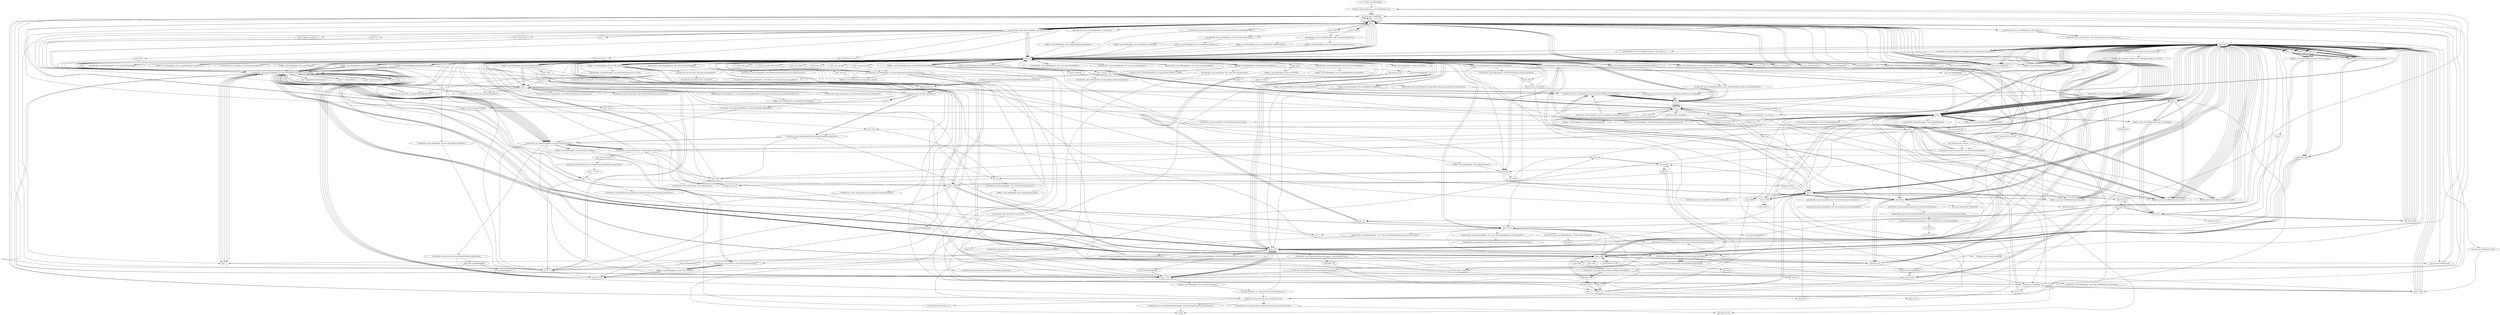 digraph "" {
    "r0 := @this: ama.MediaApplet"
    "staticget <java.lang.System: java.io.PrintStream out>"
    "r0 := @this: ama.MediaApplet"->"staticget <java.lang.System: java.io.PrintStream out>";
    "new java.lang.StringBuffer"
    "staticget <java.lang.System: java.io.PrintStream out>"->"new java.lang.StringBuffer";
    "dup1.r"
    "new java.lang.StringBuffer"->"dup1.r";
    "specialinvoke <java.lang.StringBuffer: void <init>()>"
    "dup1.r"->"specialinvoke <java.lang.StringBuffer: void <init>()>";
    "push \"INIT \""
    "specialinvoke <java.lang.StringBuffer: void <init>()>"->"push \"INIT \"";
    "virtualinvoke <java.lang.StringBuffer: java.lang.StringBuffer append(java.lang.String)>"
    "push \"INIT \""->"virtualinvoke <java.lang.StringBuffer: java.lang.StringBuffer append(java.lang.String)>";
    "load.r r0"
    "virtualinvoke <java.lang.StringBuffer: java.lang.StringBuffer append(java.lang.String)>"->"load.r r0";
    "fieldget <ama.MediaApplet: java.lang.String info>"
    "load.r r0"->"fieldget <ama.MediaApplet: java.lang.String info>";
    "fieldget <ama.MediaApplet: java.lang.String info>"->"virtualinvoke <java.lang.StringBuffer: java.lang.StringBuffer append(java.lang.String)>";
    "virtualinvoke <java.lang.StringBuffer: java.lang.String toString()>"
    "virtualinvoke <java.lang.StringBuffer: java.lang.StringBuffer append(java.lang.String)>"->"virtualinvoke <java.lang.StringBuffer: java.lang.String toString()>";
    "virtualinvoke <java.io.PrintStream: void println(java.lang.String)>"
    "virtualinvoke <java.lang.StringBuffer: java.lang.String toString()>"->"virtualinvoke <java.io.PrintStream: void println(java.lang.String)>";
    "push \"java.vm.version\""
    "virtualinvoke <java.io.PrintStream: void println(java.lang.String)>"->"push \"java.vm.version\"";
    "staticinvoke <java.lang.System: java.lang.String getProperty(java.lang.String)>"
    "push \"java.vm.version\""->"staticinvoke <java.lang.System: java.lang.String getProperty(java.lang.String)>";
    "push \"^[^0-9]+\""
    "staticinvoke <java.lang.System: java.lang.String getProperty(java.lang.String)>"->"push \"^[^0-9]+\"";
    "push \"\""
    "push \"^[^0-9]+\""->"push \"\"";
    "virtualinvoke <java.lang.String: java.lang.String replaceFirst(java.lang.String,java.lang.String)>"
    "push \"\""->"virtualinvoke <java.lang.String: java.lang.String replaceFirst(java.lang.String,java.lang.String)>";
    "store.r $r122"
    "virtualinvoke <java.lang.String: java.lang.String replaceFirst(java.lang.String,java.lang.String)>"->"store.r $r122";
    "new java.util.StringTokenizer"
    "store.r $r122"->"new java.util.StringTokenizer";
    "store.r $r12"
    "new java.util.StringTokenizer"->"store.r $r12";
    "load.r $r12"
    "store.r $r12"->"load.r $r12";
    "load.r $r122"
    "load.r $r12"->"load.r $r122";
    "push \".\""
    "load.r $r122"->"push \".\"";
    "specialinvoke <java.util.StringTokenizer: void <init>(java.lang.String,java.lang.String)>"
    "push \".\""->"specialinvoke <java.util.StringTokenizer: void <init>(java.lang.String,java.lang.String)>";
    "specialinvoke <java.util.StringTokenizer: void <init>(java.lang.String,java.lang.String)>"->"load.r $r12";
    "virtualinvoke <java.util.StringTokenizer: java.lang.String nextToken()>"
    "load.r $r12"->"virtualinvoke <java.util.StringTokenizer: java.lang.String nextToken()>";
    "staticinvoke <java.lang.Integer: int parseInt(java.lang.String)>"
    "virtualinvoke <java.util.StringTokenizer: java.lang.String nextToken()>"->"staticinvoke <java.lang.Integer: int parseInt(java.lang.String)>";
    "store.i $r92"
    "staticinvoke <java.lang.Integer: int parseInt(java.lang.String)>"->"store.i $r92";
    "store.i $r92"->"load.r $r12";
    "load.r $r12"->"virtualinvoke <java.util.StringTokenizer: java.lang.String nextToken()>";
    "virtualinvoke <java.util.StringTokenizer: java.lang.String nextToken()>"->"staticinvoke <java.lang.Integer: int parseInt(java.lang.String)>";
    "store.i $r12"
    "staticinvoke <java.lang.Integer: int parseInt(java.lang.String)>"->"store.i $r12";
    "store.i $r12"->"staticget <java.lang.System: java.io.PrintStream out>";
    "staticget <java.lang.System: java.io.PrintStream out>"->"new java.lang.StringBuffer";
    "new java.lang.StringBuffer"->"dup1.r";
    "dup1.r"->"specialinvoke <java.lang.StringBuffer: void <init>()>";
    "push \"VM version: \""
    "specialinvoke <java.lang.StringBuffer: void <init>()>"->"push \"VM version: \"";
    "push \"VM version: \""->"virtualinvoke <java.lang.StringBuffer: java.lang.StringBuffer append(java.lang.String)>";
    "load.i $r92"
    "virtualinvoke <java.lang.StringBuffer: java.lang.StringBuffer append(java.lang.String)>"->"load.i $r92";
    "virtualinvoke <java.lang.StringBuffer: java.lang.StringBuffer append(int)>"
    "load.i $r92"->"virtualinvoke <java.lang.StringBuffer: java.lang.StringBuffer append(int)>";
    "virtualinvoke <java.lang.StringBuffer: java.lang.StringBuffer append(int)>"->"push \".\"";
    "push \".\""->"virtualinvoke <java.lang.StringBuffer: java.lang.StringBuffer append(java.lang.String)>";
    "load.i $r12"
    "virtualinvoke <java.lang.StringBuffer: java.lang.StringBuffer append(java.lang.String)>"->"load.i $r12";
    "load.i $r12"->"virtualinvoke <java.lang.StringBuffer: java.lang.StringBuffer append(int)>";
    "virtualinvoke <java.lang.StringBuffer: java.lang.StringBuffer append(int)>"->"virtualinvoke <java.lang.StringBuffer: java.lang.String toString()>";
    "virtualinvoke <java.lang.StringBuffer: java.lang.String toString()>"->"virtualinvoke <java.io.PrintStream: void println(java.lang.String)>";
    "virtualinvoke <java.io.PrintStream: void println(java.lang.String)>"->"load.i $r92";
    "push 1"
    "load.i $r92"->"push 1";
    "ifcmplt.i push 1"
    "push 1"->"ifcmplt.i push 1";
    "ifcmplt.i push 1"->"load.i $r12";
    "push 4"
    "load.i $r12"->"push 4";
    "ifcmpge.i push 0"
    "push 4"->"ifcmpge.i push 0";
    "ifcmpge.i push 0"->"push 1";
    "store.b $r92"
    "push 1"->"store.b $r92";
    "goto load.r r0"
    "store.b $r92"->"goto load.r r0";
    "goto load.r r0"->"load.r r0";
    "load.b $r92"
    "load.r r0"->"load.b $r92";
    "fieldput <ama.MediaApplet: boolean tooOldVM>"
    "load.b $r92"->"fieldput <ama.MediaApplet: boolean tooOldVM>";
    "fieldput <ama.MediaApplet: boolean tooOldVM>"->"load.r r0";
    "fieldget <ama.MediaApplet: boolean tooOldVM>"
    "load.r r0"->"fieldget <ama.MediaApplet: boolean tooOldVM>";
    "ifeq goto push 320"
    "fieldget <ama.MediaApplet: boolean tooOldVM>"->"ifeq goto push 320";
    "new javax.swing.JPanel"
    "ifeq goto push 320"->"new javax.swing.JPanel";
    "store.r $r92"
    "new javax.swing.JPanel"->"store.r $r92";
    "load.r $r92"
    "store.r $r92"->"load.r $r92";
    "specialinvoke <javax.swing.JPanel: void <init>()>"
    "load.r $r92"->"specialinvoke <javax.swing.JPanel: void <init>()>";
    "staticget <java.lang.System: java.io.PrintStream err>"
    "specialinvoke <javax.swing.JPanel: void <init>()>"->"staticget <java.lang.System: java.io.PrintStream err>";
    "push \"Required VM version: 1.4\""
    "staticget <java.lang.System: java.io.PrintStream err>"->"push \"Required VM version: 1.4\"";
    "push \"Required VM version: 1.4\""->"virtualinvoke <java.io.PrintStream: void println(java.lang.String)>";
    "virtualinvoke <java.io.PrintStream: void println(java.lang.String)>"->"load.r $r92";
    "new javax.swing.JLabel"
    "load.r $r92"->"new javax.swing.JLabel";
    "new javax.swing.JLabel"->"dup1.r";
    "push \"Your Java VM is too old!\""
    "dup1.r"->"push \"Your Java VM is too old!\"";
    "specialinvoke <javax.swing.JLabel: void <init>(java.lang.String)>"
    "push \"Your Java VM is too old!\""->"specialinvoke <javax.swing.JLabel: void <init>(java.lang.String)>";
    "virtualinvoke <javax.swing.JPanel: java.awt.Component add(java.awt.Component)>"
    "specialinvoke <javax.swing.JLabel: void <init>(java.lang.String)>"->"virtualinvoke <javax.swing.JPanel: java.awt.Component add(java.awt.Component)>";
    "pop"
    "virtualinvoke <javax.swing.JPanel: java.awt.Component add(java.awt.Component)>"->"pop";
    "pop"->"load.r $r92";
    "load.r $r92"->"new javax.swing.JLabel";
    "new javax.swing.JLabel"->"dup1.r";
    "dup1.r"->"new java.lang.StringBuffer";
    "new java.lang.StringBuffer"->"dup1.r";
    "dup1.r"->"specialinvoke <java.lang.StringBuffer: void <init>()>";
    "push \"Installed Java version: \""
    "specialinvoke <java.lang.StringBuffer: void <init>()>"->"push \"Installed Java version: \"";
    "push \"Installed Java version: \""->"virtualinvoke <java.lang.StringBuffer: java.lang.StringBuffer append(java.lang.String)>";
    "virtualinvoke <java.lang.StringBuffer: java.lang.StringBuffer append(java.lang.String)>"->"load.r $r122";
    "load.r $r122"->"virtualinvoke <java.lang.StringBuffer: java.lang.StringBuffer append(java.lang.String)>";
    "virtualinvoke <java.lang.StringBuffer: java.lang.StringBuffer append(java.lang.String)>"->"virtualinvoke <java.lang.StringBuffer: java.lang.String toString()>";
    "virtualinvoke <java.lang.StringBuffer: java.lang.String toString()>"->"specialinvoke <javax.swing.JLabel: void <init>(java.lang.String)>";
    "specialinvoke <javax.swing.JLabel: void <init>(java.lang.String)>"->"virtualinvoke <javax.swing.JPanel: java.awt.Component add(java.awt.Component)>";
    "virtualinvoke <javax.swing.JPanel: java.awt.Component add(java.awt.Component)>"->"pop";
    "pop"->"load.r $r92";
    "load.r $r92"->"new javax.swing.JLabel";
    "new javax.swing.JLabel"->"dup1.r";
    "push \"Required Java version: >=1.4\""
    "dup1.r"->"push \"Required Java version: >=1.4\"";
    "push \"Required Java version: >=1.4\""->"specialinvoke <javax.swing.JLabel: void <init>(java.lang.String)>";
    "specialinvoke <javax.swing.JLabel: void <init>(java.lang.String)>"->"virtualinvoke <javax.swing.JPanel: java.awt.Component add(java.awt.Component)>";
    "virtualinvoke <javax.swing.JPanel: java.awt.Component add(java.awt.Component)>"->"pop";
    "pop"->"load.r r0";
    "virtualinvoke <ama.MediaApplet: java.awt.Container getContentPane()>"
    "load.r r0"->"virtualinvoke <ama.MediaApplet: java.awt.Container getContentPane()>";
    "virtualinvoke <ama.MediaApplet: java.awt.Container getContentPane()>"->"load.r $r92";
    "virtualinvoke <java.awt.Container: java.awt.Component add(java.awt.Component)>"
    "load.r $r92"->"virtualinvoke <java.awt.Container: java.awt.Component add(java.awt.Component)>";
    "virtualinvoke <java.awt.Container: java.awt.Component add(java.awt.Component)>"->"pop";
    "return"
    "pop"->"return";
    "virtualinvoke <java.awt.Container: java.awt.Component add(java.awt.Component)>"->"staticget <java.lang.System: java.io.PrintStream err>";
    "virtualinvoke <java.lang.Exception: void printStackTrace(java.io.PrintStream)>"
    "staticget <java.lang.System: java.io.PrintStream err>"->"virtualinvoke <java.lang.Exception: void printStackTrace(java.io.PrintStream)>";
    "push 320"
    "virtualinvoke <java.lang.Exception: void printStackTrace(java.io.PrintStream)>"->"push 320";
    "store.i $r122"
    "push 320"->"store.i $r122";
    "push 240"
    "store.i $r122"->"push 240";
    "push 240"->"store.i $r92";
    "store.i $r92"->"load.r r0";
    "push \"ama_url\""
    "load.r r0"->"push \"ama_url\"";
    "virtualinvoke <ama.MediaApplet: java.lang.String getParameter(java.lang.String)>"
    "push \"ama_url\""->"virtualinvoke <ama.MediaApplet: java.lang.String getParameter(java.lang.String)>";
    "store.r r208"
    "virtualinvoke <ama.MediaApplet: java.lang.String getParameter(java.lang.String)>"->"store.r r208";
    "load.r r208"
    "store.r r208"->"load.r r208";
    "ifnull load.r r0"
    "load.r r208"->"ifnull load.r r0";
    "ifnull load.r r0"->"load.r r208";
    "push \"/\""
    "load.r r208"->"push \"/\"";
    "virtualinvoke <java.lang.String: boolean startsWith(java.lang.String)>"
    "push \"/\""->"virtualinvoke <java.lang.String: boolean startsWith(java.lang.String)>";
    "ifeq load.r r0"
    "virtualinvoke <java.lang.String: boolean startsWith(java.lang.String)>"->"ifeq load.r r0";
    "ifeq load.r r0"->"load.r r0";
    "virtualinvoke <ama.MediaApplet: java.net.URL getDocumentBase()>"
    "load.r r0"->"virtualinvoke <ama.MediaApplet: java.net.URL getDocumentBase()>";
    "store.r r1"
    "virtualinvoke <ama.MediaApplet: java.net.URL getDocumentBase()>"->"store.r r1";
    "store.r r1"->"new java.lang.StringBuffer";
    "new java.lang.StringBuffer"->"dup1.r";
    "dup1.r"->"specialinvoke <java.lang.StringBuffer: void <init>()>";
    "load.r r1"
    "specialinvoke <java.lang.StringBuffer: void <init>()>"->"load.r r1";
    "virtualinvoke <java.net.URL: java.lang.String getProtocol()>"
    "load.r r1"->"virtualinvoke <java.net.URL: java.lang.String getProtocol()>";
    "virtualinvoke <java.net.URL: java.lang.String getProtocol()>"->"virtualinvoke <java.lang.StringBuffer: java.lang.StringBuffer append(java.lang.String)>";
    "push \"://\""
    "virtualinvoke <java.lang.StringBuffer: java.lang.StringBuffer append(java.lang.String)>"->"push \"://\"";
    "push \"://\""->"virtualinvoke <java.lang.StringBuffer: java.lang.StringBuffer append(java.lang.String)>";
    "virtualinvoke <java.lang.StringBuffer: java.lang.StringBuffer append(java.lang.String)>"->"load.r r1";
    "virtualinvoke <java.net.URL: java.lang.String getHost()>"
    "load.r r1"->"virtualinvoke <java.net.URL: java.lang.String getHost()>";
    "virtualinvoke <java.net.URL: java.lang.String getHost()>"->"virtualinvoke <java.lang.StringBuffer: java.lang.StringBuffer append(java.lang.String)>";
    "virtualinvoke <java.lang.StringBuffer: java.lang.StringBuffer append(java.lang.String)>"->"store.r $r12";
    "store.r $r12"->"load.r r1";
    "virtualinvoke <java.net.URL: int getPort()>"
    "load.r r1"->"virtualinvoke <java.net.URL: int getPort()>";
    "push -1"
    "virtualinvoke <java.net.URL: int getPort()>"->"push -1";
    "ifcmpne.i new java.lang.StringBuffer"
    "push -1"->"ifcmpne.i new java.lang.StringBuffer";
    "ifcmpne.i new java.lang.StringBuffer"->"push \"\"";
    "push \"\""->"store.r r1";
    "store.r r1"->"goto load.r r0";
    "goto load.r r0"->"load.r r0";
    "load.r r0"->"load.r $r12";
    "load.r $r12"->"load.r r1";
    "load.r r1"->"virtualinvoke <java.lang.StringBuffer: java.lang.StringBuffer append(java.lang.String)>";
    "virtualinvoke <java.lang.StringBuffer: java.lang.StringBuffer append(java.lang.String)>"->"virtualinvoke <java.lang.StringBuffer: java.lang.String toString()>";
    "fieldput <ama.MediaApplet: java.lang.String wwwRoot>"
    "virtualinvoke <java.lang.StringBuffer: java.lang.String toString()>"->"fieldput <ama.MediaApplet: java.lang.String wwwRoot>";
    "fieldput <ama.MediaApplet: java.lang.String wwwRoot>"->"load.r r208";
    "load.r r208"->"ifnull load.r r0";
    "ifnull load.r r0"->"load.r r0";
    "new java.net.URL"
    "load.r r0"->"new java.net.URL";
    "new java.net.URL"->"dup1.r";
    "dup1.r"->"new java.lang.StringBuffer";
    "new java.lang.StringBuffer"->"dup1.r";
    "dup1.r"->"specialinvoke <java.lang.StringBuffer: void <init>()>";
    "specialinvoke <java.lang.StringBuffer: void <init>()>"->"load.r r0";
    "fieldget <ama.MediaApplet: java.lang.String wwwRoot>"
    "load.r r0"->"fieldget <ama.MediaApplet: java.lang.String wwwRoot>";
    "fieldget <ama.MediaApplet: java.lang.String wwwRoot>"->"virtualinvoke <java.lang.StringBuffer: java.lang.StringBuffer append(java.lang.String)>";
    "virtualinvoke <java.lang.StringBuffer: java.lang.StringBuffer append(java.lang.String)>"->"load.r r208";
    "load.r r208"->"virtualinvoke <java.lang.StringBuffer: java.lang.StringBuffer append(java.lang.String)>";
    "virtualinvoke <java.lang.StringBuffer: java.lang.StringBuffer append(java.lang.String)>"->"virtualinvoke <java.lang.StringBuffer: java.lang.String toString()>";
    "specialinvoke <java.net.URL: void <init>(java.lang.String)>"
    "virtualinvoke <java.lang.StringBuffer: java.lang.String toString()>"->"specialinvoke <java.net.URL: void <init>(java.lang.String)>";
    "fieldput <ama.MediaApplet: java.net.URL videoURL>"
    "specialinvoke <java.net.URL: void <init>(java.lang.String)>"->"fieldput <ama.MediaApplet: java.net.URL videoURL>";
    "fieldput <ama.MediaApplet: java.net.URL videoURL>"->"goto load.r r0";
    "goto load.r r0"->"load.r r0";
    "load.r r0"->"load.r r0";
    "push \"ama_cgi-path\""
    "load.r r0"->"push \"ama_cgi-path\"";
    "push \"ama_cgi-path\""->"virtualinvoke <ama.MediaApplet: java.lang.String getParameter(java.lang.String)>";
    "fieldput <ama.MediaApplet: java.lang.String cgiPath>"
    "virtualinvoke <ama.MediaApplet: java.lang.String getParameter(java.lang.String)>"->"fieldput <ama.MediaApplet: java.lang.String cgiPath>";
    "fieldput <ama.MediaApplet: java.lang.String cgiPath>"->"load.r r0";
    "fieldget <ama.MediaApplet: java.lang.String cgiPath>"
    "load.r r0"->"fieldget <ama.MediaApplet: java.lang.String cgiPath>";
    "ifnonnull load.r r0"
    "fieldget <ama.MediaApplet: java.lang.String cgiPath>"->"ifnonnull load.r r0";
    "ifnonnull load.r r0"->"load.r r0";
    "push \"axis-cgi\""
    "load.r r0"->"push \"axis-cgi\"";
    "push \"axis-cgi\""->"fieldput <ama.MediaApplet: java.lang.String cgiPath>";
    "fieldput <ama.MediaApplet: java.lang.String cgiPath>"->"load.r r0";
    "fieldget <ama.MediaApplet: java.net.URL videoURL>"
    "load.r r0"->"fieldget <ama.MediaApplet: java.net.URL videoURL>";
    "virtualinvoke <java.net.URL: java.lang.String getPath()>"
    "fieldget <ama.MediaApplet: java.net.URL videoURL>"->"virtualinvoke <java.net.URL: java.lang.String getPath()>";
    "virtualinvoke <java.lang.String: int length()>"
    "virtualinvoke <java.net.URL: java.lang.String getPath()>"->"virtualinvoke <java.lang.String: int length()>";
    "push 2"
    "virtualinvoke <java.lang.String: int length()>"->"push 2";
    "ifcmpge.i load.r r0"
    "push 2"->"ifcmpge.i load.r r0";
    "ifcmpge.i load.r r0"->"load.r r0";
    "load.r r0"->"new java.net.URL";
    "new java.net.URL"->"dup1.r";
    "dup1.r"->"new java.lang.StringBuffer";
    "new java.lang.StringBuffer"->"dup1.r";
    "dup1.r"->"specialinvoke <java.lang.StringBuffer: void <init>()>";
    "specialinvoke <java.lang.StringBuffer: void <init>()>"->"load.r r0";
    "load.r r0"->"fieldget <ama.MediaApplet: java.lang.String wwwRoot>";
    "fieldget <ama.MediaApplet: java.lang.String wwwRoot>"->"virtualinvoke <java.lang.StringBuffer: java.lang.StringBuffer append(java.lang.String)>";
    "virtualinvoke <java.lang.StringBuffer: java.lang.StringBuffer append(java.lang.String)>"->"push \"/\"";
    "push \"/\""->"virtualinvoke <java.lang.StringBuffer: java.lang.StringBuffer append(java.lang.String)>";
    "virtualinvoke <java.lang.StringBuffer: java.lang.StringBuffer append(java.lang.String)>"->"load.r r0";
    "load.r r0"->"fieldget <ama.MediaApplet: java.lang.String cgiPath>";
    "fieldget <ama.MediaApplet: java.lang.String cgiPath>"->"virtualinvoke <java.lang.StringBuffer: java.lang.StringBuffer append(java.lang.String)>";
    "push \"/mjpg/video.cgi?showlength=1\""
    "virtualinvoke <java.lang.StringBuffer: java.lang.StringBuffer append(java.lang.String)>"->"push \"/mjpg/video.cgi?showlength=1\"";
    "push \"/mjpg/video.cgi?showlength=1\""->"virtualinvoke <java.lang.StringBuffer: java.lang.StringBuffer append(java.lang.String)>";
    "virtualinvoke <java.lang.StringBuffer: java.lang.StringBuffer append(java.lang.String)>"->"virtualinvoke <java.lang.StringBuffer: java.lang.String toString()>";
    "virtualinvoke <java.lang.StringBuffer: java.lang.String toString()>"->"specialinvoke <java.net.URL: void <init>(java.lang.String)>";
    "specialinvoke <java.net.URL: void <init>(java.lang.String)>"->"fieldput <ama.MediaApplet: java.net.URL videoURL>";
    "fieldput <ama.MediaApplet: java.net.URL videoURL>"->"load.r r0";
    "load.r r0"->"load.r r0";
    "load.r r0"->"fieldget <ama.MediaApplet: java.net.URL videoURL>";
    "specialinvoke <ama.MediaApplet: void setCGIParameters(java.net.URL)>"
    "fieldget <ama.MediaApplet: java.net.URL videoURL>"->"specialinvoke <ama.MediaApplet: void setCGIParameters(java.net.URL)>";
    "specialinvoke <ama.MediaApplet: void setCGIParameters(java.net.URL)>"->"load.r r0";
    "fieldget <ama.MediaApplet: java.util.Hashtable CGIParameters>"
    "load.r r0"->"fieldget <ama.MediaApplet: java.util.Hashtable CGIParameters>";
    "push \"resolution\""
    "fieldget <ama.MediaApplet: java.util.Hashtable CGIParameters>"->"push \"resolution\"";
    "virtualinvoke <java.util.Hashtable: java.lang.Object get(java.lang.Object)>"
    "push \"resolution\""->"virtualinvoke <java.util.Hashtable: java.lang.Object get(java.lang.Object)>";
    "checkcast"
    "virtualinvoke <java.util.Hashtable: java.lang.Object get(java.lang.Object)>"->"checkcast";
    "checkcast"->"store.r $r12";
    "store.r $r12"->"load.r $r12";
    "load.r $r12"->"ifnull load.r r0";
    "ifnull load.r r0"->"new java.util.StringTokenizer";
    "new java.util.StringTokenizer"->"store.r $r92";
    "store.r $r92"->"load.r $r92";
    "load.r $r92"->"load.r $r12";
    "push \"x\""
    "load.r $r12"->"push \"x\"";
    "push \"x\""->"specialinvoke <java.util.StringTokenizer: void <init>(java.lang.String,java.lang.String)>";
    "specialinvoke <java.util.StringTokenizer: void <init>(java.lang.String,java.lang.String)>"->"load.r $r92";
    "load.r $r92"->"store.r $r122";
    "store.r $r122"->"staticget <java.lang.System: java.io.PrintStream err>";
    "staticget <java.lang.System: java.io.PrintStream err>"->"new java.lang.StringBuffer";
    "new java.lang.StringBuffer"->"dup1.r";
    "dup1.r"->"specialinvoke <java.lang.StringBuffer: void <init>()>";
    "push \"Unknown resolution: \\\"\""
    "specialinvoke <java.lang.StringBuffer: void <init>()>"->"push \"Unknown resolution: \\\"\"";
    "push \"Unknown resolution: \\\"\""->"virtualinvoke <java.lang.StringBuffer: java.lang.StringBuffer append(java.lang.String)>";
    "virtualinvoke <java.lang.StringBuffer: java.lang.StringBuffer append(java.lang.String)>"->"load.r $r12";
    "load.r $r12"->"virtualinvoke <java.lang.StringBuffer: java.lang.StringBuffer append(java.lang.String)>";
    "push \"\\\"! Using default.\""
    "virtualinvoke <java.lang.StringBuffer: java.lang.StringBuffer append(java.lang.String)>"->"push \"\\\"! Using default.\"";
    "push \"\\\"! Using default.\""->"virtualinvoke <java.lang.StringBuffer: java.lang.StringBuffer append(java.lang.String)>";
    "virtualinvoke <java.lang.StringBuffer: java.lang.StringBuffer append(java.lang.String)>"->"virtualinvoke <java.lang.StringBuffer: java.lang.String toString()>";
    "virtualinvoke <java.lang.StringBuffer: java.lang.String toString()>"->"virtualinvoke <java.io.PrintStream: void println(java.lang.String)>";
    "virtualinvoke <java.io.PrintStream: void println(java.lang.String)>"->"push 320";
    "push 320"->"store.i $r122";
    "store.i $r122"->"push 240";
    "push 240"->"store.i $r92";
    "store.i $r92"->"load.r r0";
    "push \"camera\""
    "load.r r0"->"push \"camera\"";
    "virtualinvoke <ama.MediaApplet: java.lang.String getCGIParameter(java.lang.String)>"
    "push \"camera\""->"virtualinvoke <ama.MediaApplet: java.lang.String getCGIParameter(java.lang.String)>";
    "virtualinvoke <ama.MediaApplet: java.lang.String getCGIParameter(java.lang.String)>"->"ifnonnull load.r r0";
    "ifnonnull load.r r0"->"load.r r0";
    "load.r r0"->"fieldget <ama.MediaApplet: java.util.Hashtable CGIParameters>";
    "fieldget <ama.MediaApplet: java.util.Hashtable CGIParameters>"->"push \"camera\"";
    "push \"1\""
    "push \"camera\""->"push \"1\"";
    "virtualinvoke <java.util.Hashtable: java.lang.Object put(java.lang.Object,java.lang.Object)>"
    "push \"1\""->"virtualinvoke <java.util.Hashtable: java.lang.Object put(java.lang.Object,java.lang.Object)>";
    "virtualinvoke <java.util.Hashtable: java.lang.Object put(java.lang.Object,java.lang.Object)>"->"pop";
    "pop"->"load.r r0";
    "push \"ama_param-path\""
    "load.r r0"->"push \"ama_param-path\"";
    "push \"ama_param-path\""->"virtualinvoke <ama.MediaApplet: java.lang.String getParameter(java.lang.String)>";
    "virtualinvoke <ama.MediaApplet: java.lang.String getParameter(java.lang.String)>"->"store.r $r12";
    "store.r $r12"->"load.r $r12";
    "ifnonnull new java.lang.StringBuffer"
    "load.r $r12"->"ifnonnull new java.lang.StringBuffer";
    "ifnonnull new java.lang.StringBuffer"->"new java.lang.StringBuffer";
    "new java.lang.StringBuffer"->"dup1.r";
    "dup1.r"->"specialinvoke <java.lang.StringBuffer: void <init>()>";
    "specialinvoke <java.lang.StringBuffer: void <init>()>"->"push \"/\"";
    "push \"/\""->"virtualinvoke <java.lang.StringBuffer: java.lang.StringBuffer append(java.lang.String)>";
    "virtualinvoke <java.lang.StringBuffer: java.lang.StringBuffer append(java.lang.String)>"->"load.r r0";
    "load.r r0"->"fieldget <ama.MediaApplet: java.lang.String cgiPath>";
    "fieldget <ama.MediaApplet: java.lang.String cgiPath>"->"virtualinvoke <java.lang.StringBuffer: java.lang.StringBuffer append(java.lang.String)>";
    "virtualinvoke <java.lang.StringBuffer: java.lang.StringBuffer append(java.lang.String)>"->"push \"/\"";
    "push \"/\""->"virtualinvoke <java.lang.StringBuffer: java.lang.StringBuffer append(java.lang.String)>";
    "push \"operator/param.cgi\""
    "virtualinvoke <java.lang.StringBuffer: java.lang.StringBuffer append(java.lang.String)>"->"push \"operator/param.cgi\"";
    "push \"operator/param.cgi\""->"virtualinvoke <java.lang.StringBuffer: java.lang.StringBuffer append(java.lang.String)>";
    "virtualinvoke <java.lang.StringBuffer: java.lang.StringBuffer append(java.lang.String)>"->"virtualinvoke <java.lang.StringBuffer: java.lang.String toString()>";
    "virtualinvoke <java.lang.StringBuffer: java.lang.String toString()>"->"store.r $r12";
    "store.r $r12"->"new java.lang.StringBuffer";
    "new java.lang.StringBuffer"->"dup1.r";
    "dup1.r"->"specialinvoke <java.lang.StringBuffer: void <init>()>";
    "specialinvoke <java.lang.StringBuffer: void <init>()>"->"load.r r0";
    "load.r r0"->"fieldget <ama.MediaApplet: java.lang.String wwwRoot>";
    "fieldget <ama.MediaApplet: java.lang.String wwwRoot>"->"virtualinvoke <java.lang.StringBuffer: java.lang.StringBuffer append(java.lang.String)>";
    "virtualinvoke <java.lang.StringBuffer: java.lang.StringBuffer append(java.lang.String)>"->"push \"/\"";
    "push \"/\""->"virtualinvoke <java.lang.StringBuffer: java.lang.StringBuffer append(java.lang.String)>";
    "virtualinvoke <java.lang.StringBuffer: java.lang.StringBuffer append(java.lang.String)>"->"load.r $r12";
    "load.r $r12"->"virtualinvoke <java.lang.StringBuffer: java.lang.StringBuffer append(java.lang.String)>";
    "virtualinvoke <java.lang.StringBuffer: java.lang.StringBuffer append(java.lang.String)>"->"virtualinvoke <java.lang.StringBuffer: java.lang.String toString()>";
    "staticinvoke <ama.ParamTool: void setDefaultURL(java.lang.String)>"
    "virtualinvoke <java.lang.StringBuffer: java.lang.String toString()>"->"staticinvoke <ama.ParamTool: void setDefaultURL(java.lang.String)>";
    "goto new ama.MediaApplet$1"
    "staticinvoke <ama.ParamTool: void setDefaultURL(java.lang.String)>"->"goto new ama.MediaApplet$1";
    "new ama.MediaApplet$1"
    "goto new ama.MediaApplet$1"->"new ama.MediaApplet$1";
    "new ama.MediaApplet$1"->"store.r $r12";
    "store.r $r12"->"load.r $r12";
    "load.r $r12"->"load.r r0";
    "specialinvoke <ama.MediaApplet$1: void <init>(ama.MediaApplet)>"
    "load.r r0"->"specialinvoke <ama.MediaApplet$1: void <init>(ama.MediaApplet)>";
    "specialinvoke <ama.MediaApplet$1: void <init>(ama.MediaApplet)>"->"load.r r0";
    "new javax.swing.JButton"
    "load.r r0"->"new javax.swing.JButton";
    "new javax.swing.JButton"->"dup1.r";
    "push \"Play\""
    "dup1.r"->"push \"Play\"";
    "specialinvoke <javax.swing.JButton: void <init>(java.lang.String)>"
    "push \"Play\""->"specialinvoke <javax.swing.JButton: void <init>(java.lang.String)>";
    "fieldput <ama.MediaApplet: javax.swing.JButton playButton>"
    "specialinvoke <javax.swing.JButton: void <init>(java.lang.String)>"->"fieldput <ama.MediaApplet: javax.swing.JButton playButton>";
    "fieldput <ama.MediaApplet: javax.swing.JButton playButton>"->"load.r r0";
    "fieldget <ama.MediaApplet: javax.swing.JButton playButton>"
    "load.r r0"->"fieldget <ama.MediaApplet: javax.swing.JButton playButton>";
    "fieldget <ama.MediaApplet: javax.swing.JButton playButton>"->"load.r $r12";
    "virtualinvoke <javax.swing.JButton: void addActionListener(java.awt.event.ActionListener)>"
    "load.r $r12"->"virtualinvoke <javax.swing.JButton: void addActionListener(java.awt.event.ActionListener)>";
    "virtualinvoke <javax.swing.JButton: void addActionListener(java.awt.event.ActionListener)>"->"load.r r0";
    "new javax.swing.JMenuItem"
    "load.r r0"->"new javax.swing.JMenuItem";
    "new javax.swing.JMenuItem"->"dup1.r";
    "dup1.r"->"push \"Play\"";
    "specialinvoke <javax.swing.JMenuItem: void <init>(java.lang.String)>"
    "push \"Play\""->"specialinvoke <javax.swing.JMenuItem: void <init>(java.lang.String)>";
    "fieldput <ama.MediaApplet: javax.swing.JMenuItem playMenuButton>"
    "specialinvoke <javax.swing.JMenuItem: void <init>(java.lang.String)>"->"fieldput <ama.MediaApplet: javax.swing.JMenuItem playMenuButton>";
    "fieldput <ama.MediaApplet: javax.swing.JMenuItem playMenuButton>"->"load.r r0";
    "fieldget <ama.MediaApplet: javax.swing.JMenuItem playMenuButton>"
    "load.r r0"->"fieldget <ama.MediaApplet: javax.swing.JMenuItem playMenuButton>";
    "fieldget <ama.MediaApplet: javax.swing.JMenuItem playMenuButton>"->"load.r $r12";
    "virtualinvoke <javax.swing.JMenuItem: void addActionListener(java.awt.event.ActionListener)>"
    "load.r $r12"->"virtualinvoke <javax.swing.JMenuItem: void addActionListener(java.awt.event.ActionListener)>";
    "new ama.MediaApplet$2"
    "virtualinvoke <javax.swing.JMenuItem: void addActionListener(java.awt.event.ActionListener)>"->"new ama.MediaApplet$2";
    "new ama.MediaApplet$2"->"store.r $r12";
    "store.r $r12"->"load.r $r12";
    "load.r $r12"->"load.r r0";
    "specialinvoke <ama.MediaApplet$2: void <init>(ama.MediaApplet)>"
    "load.r r0"->"specialinvoke <ama.MediaApplet$2: void <init>(ama.MediaApplet)>";
    "specialinvoke <ama.MediaApplet$2: void <init>(ama.MediaApplet)>"->"load.r r0";
    "load.r r0"->"new javax.swing.JButton";
    "new javax.swing.JButton"->"dup1.r";
    "push \"Stop\""
    "dup1.r"->"push \"Stop\"";
    "push \"Stop\""->"specialinvoke <javax.swing.JButton: void <init>(java.lang.String)>";
    "fieldput <ama.MediaApplet: javax.swing.JButton stopButton>"
    "specialinvoke <javax.swing.JButton: void <init>(java.lang.String)>"->"fieldput <ama.MediaApplet: javax.swing.JButton stopButton>";
    "fieldput <ama.MediaApplet: javax.swing.JButton stopButton>"->"load.r r0";
    "fieldget <ama.MediaApplet: javax.swing.JButton stopButton>"
    "load.r r0"->"fieldget <ama.MediaApplet: javax.swing.JButton stopButton>";
    "fieldget <ama.MediaApplet: javax.swing.JButton stopButton>"->"load.r $r12";
    "load.r $r12"->"virtualinvoke <javax.swing.JButton: void addActionListener(java.awt.event.ActionListener)>";
    "virtualinvoke <javax.swing.JButton: void addActionListener(java.awt.event.ActionListener)>"->"load.r r0";
    "load.r r0"->"new javax.swing.JMenuItem";
    "new javax.swing.JMenuItem"->"dup1.r";
    "dup1.r"->"push \"Stop\"";
    "push \"Stop\""->"specialinvoke <javax.swing.JMenuItem: void <init>(java.lang.String)>";
    "fieldput <ama.MediaApplet: javax.swing.JMenuItem stopMenuButton>"
    "specialinvoke <javax.swing.JMenuItem: void <init>(java.lang.String)>"->"fieldput <ama.MediaApplet: javax.swing.JMenuItem stopMenuButton>";
    "fieldput <ama.MediaApplet: javax.swing.JMenuItem stopMenuButton>"->"load.r r0";
    "fieldget <ama.MediaApplet: javax.swing.JMenuItem stopMenuButton>"
    "load.r r0"->"fieldget <ama.MediaApplet: javax.swing.JMenuItem stopMenuButton>";
    "fieldget <ama.MediaApplet: javax.swing.JMenuItem stopMenuButton>"->"load.r $r12";
    "load.r $r12"->"virtualinvoke <javax.swing.JMenuItem: void addActionListener(java.awt.event.ActionListener)>";
    "new ama.MediaApplet$3"
    "virtualinvoke <javax.swing.JMenuItem: void addActionListener(java.awt.event.ActionListener)>"->"new ama.MediaApplet$3";
    "new ama.MediaApplet$3"->"store.r r1";
    "store.r r1"->"load.r r1";
    "load.r r1"->"load.r r0";
    "specialinvoke <ama.MediaApplet$3: void <init>(ama.MediaApplet)>"
    "load.r r0"->"specialinvoke <ama.MediaApplet$3: void <init>(ama.MediaApplet)>";
    "specialinvoke <ama.MediaApplet$3: void <init>(ama.MediaApplet)>"->"load.r r0";
    "new ama.MediaApplet$4"
    "load.r r0"->"new ama.MediaApplet$4";
    "new ama.MediaApplet$4"->"dup1.r";
    "dup1.r"->"load.r r0";
    "specialinvoke <ama.MediaApplet$4: void <init>(ama.MediaApplet)>"
    "load.r r0"->"specialinvoke <ama.MediaApplet$4: void <init>(ama.MediaApplet)>";
    "fieldput <ama.MediaApplet: javax.swing.JDesktopPane desktopPane>"
    "specialinvoke <ama.MediaApplet$4: void <init>(ama.MediaApplet)>"->"fieldput <ama.MediaApplet: javax.swing.JDesktopPane desktopPane>";
    "fieldput <ama.MediaApplet: javax.swing.JDesktopPane desktopPane>"->"load.r r0";
    "push \"ama_zoom\""
    "load.r r0"->"push \"ama_zoom\"";
    "push \"ama_zoom\""->"virtualinvoke <ama.MediaApplet: java.lang.String getParameter(java.lang.String)>";
    "virtualinvoke <ama.MediaApplet: java.lang.String getParameter(java.lang.String)>"->"store.r r208";
    "store.r r208"->"load.r r208";
    "ifnonnull load.r r208"
    "load.r r208"->"ifnonnull load.r r208";
    "push 1.0F"
    "ifnonnull load.r r208"->"push 1.0F";
    "store.f r3"
    "push 1.0F"->"store.f r3";
    "push 0"
    "store.f r3"->"push 0";
    "store.b r208"
    "push 0"->"store.b r208";
    "goto load.f r3"
    "store.b r208"->"goto load.f r3";
    "load.f r3"
    "goto load.f r3"->"load.f r3";
    "push 0.0F"
    "load.f r3"->"push 0.0F";
    "cmpl.f"
    "push 0.0F"->"cmpl.f";
    "ifne push 0"
    "cmpl.f"->"ifne push 0";
    "ifne push 0"->"push 1";
    "store.b $r12"
    "push 1"->"store.b $r12";
    "goto load.b $r12"
    "store.b $r12"->"goto load.b $r12";
    "load.b $r12"
    "goto load.b $r12"->"load.b $r12";
    "load.b $r12"->"store.b $r12";
    "store.b $r12"->"staticget <java.lang.System: java.io.PrintStream out>";
    "staticget <java.lang.System: java.io.PrintStream out>"->"new java.lang.StringBuffer";
    "new java.lang.StringBuffer"->"dup1.r";
    "dup1.r"->"specialinvoke <java.lang.StringBuffer: void <init>()>";
    "push \"Z: \""
    "specialinvoke <java.lang.StringBuffer: void <init>()>"->"push \"Z: \"";
    "push \"Z: \""->"virtualinvoke <java.lang.StringBuffer: java.lang.StringBuffer append(java.lang.String)>";
    "virtualinvoke <java.lang.StringBuffer: java.lang.StringBuffer append(java.lang.String)>"->"load.f r3";
    "virtualinvoke <java.lang.StringBuffer: java.lang.StringBuffer append(float)>"
    "load.f r3"->"virtualinvoke <java.lang.StringBuffer: java.lang.StringBuffer append(float)>";
    "virtualinvoke <java.lang.StringBuffer: java.lang.StringBuffer append(float)>"->"virtualinvoke <java.lang.StringBuffer: java.lang.String toString()>";
    "virtualinvoke <java.lang.StringBuffer: java.lang.String toString()>"->"virtualinvoke <java.io.PrintStream: void println(java.lang.String)>";
    "virtualinvoke <java.io.PrintStream: void println(java.lang.String)>"->"load.r r0";
    "new ama.ImagePanel"
    "load.r r0"->"new ama.ImagePanel";
    "new ama.ImagePanel"->"dup1.r";
    "dup1.r"->"load.r r0";
    "fieldget <ama.MediaApplet: javax.swing.JDesktopPane desktopPane>"
    "load.r r0"->"fieldget <ama.MediaApplet: javax.swing.JDesktopPane desktopPane>";
    "load.i $r122"
    "fieldget <ama.MediaApplet: javax.swing.JDesktopPane desktopPane>"->"load.i $r122";
    "load.i $r122"->"load.i $r92";
    "load.i $r92"->"load.r r0";
    "load.r r0"->"fieldget <ama.MediaApplet: java.net.URL videoURL>";
    "fieldget <ama.MediaApplet: java.net.URL videoURL>"->"load.f r3";
    "load.f r3"->"load.r r1";
    "specialinvoke <ama.ImagePanel: void <init>(javax.swing.JDesktopPane,int,int,java.net.URL,float,ama.ImagePanelObserver)>"
    "load.r r1"->"specialinvoke <ama.ImagePanel: void <init>(javax.swing.JDesktopPane,int,int,java.net.URL,float,ama.ImagePanelObserver)>";
    "fieldput <ama.MediaApplet: ama.ImagePanel imagePanel>"
    "specialinvoke <ama.ImagePanel: void <init>(javax.swing.JDesktopPane,int,int,java.net.URL,float,ama.ImagePanelObserver)>"->"fieldput <ama.MediaApplet: ama.ImagePanel imagePanel>";
    "fieldput <ama.MediaApplet: ama.ImagePanel imagePanel>"->"load.r r0";
    "load.r r0"->"fieldget <ama.MediaApplet: javax.swing.JDesktopPane desktopPane>";
    "fieldget <ama.MediaApplet: javax.swing.JDesktopPane desktopPane>"->"load.r r0";
    "fieldget <ama.MediaApplet: ama.ImagePanel imagePanel>"
    "load.r r0"->"fieldget <ama.MediaApplet: ama.ImagePanel imagePanel>";
    "staticget <javax.swing.JDesktopPane: java.lang.Integer DEFAULT_LAYER>"
    "fieldget <ama.MediaApplet: ama.ImagePanel imagePanel>"->"staticget <javax.swing.JDesktopPane: java.lang.Integer DEFAULT_LAYER>";
    "virtualinvoke <javax.swing.JDesktopPane: void add(java.awt.Component,java.lang.Object)>"
    "staticget <javax.swing.JDesktopPane: java.lang.Integer DEFAULT_LAYER>"->"virtualinvoke <javax.swing.JDesktopPane: void add(java.awt.Component,java.lang.Object)>";
    "virtualinvoke <javax.swing.JDesktopPane: void add(java.awt.Component,java.lang.Object)>"->"load.r r0";
    "load.r r0"->"new javax.swing.JLabel";
    "new javax.swing.JLabel"->"dup1.r";
    "push \"00 fps\""
    "dup1.r"->"push \"00 fps\"";
    "push \"00 fps\""->"push 4";
    "specialinvoke <javax.swing.JLabel: void <init>(java.lang.String,int)>"
    "push 4"->"specialinvoke <javax.swing.JLabel: void <init>(java.lang.String,int)>";
    "fieldput <ama.MediaApplet: javax.swing.JLabel fpsLabel>"
    "specialinvoke <javax.swing.JLabel: void <init>(java.lang.String,int)>"->"fieldput <ama.MediaApplet: javax.swing.JLabel fpsLabel>";
    "fieldput <ama.MediaApplet: javax.swing.JLabel fpsLabel>"->"load.r r0";
    "fieldget <ama.MediaApplet: javax.swing.JLabel fpsLabel>"
    "load.r r0"->"fieldget <ama.MediaApplet: javax.swing.JLabel fpsLabel>";
    "virtualinvoke <javax.swing.JLabel: java.awt.Dimension getPreferredSize()>"
    "fieldget <ama.MediaApplet: javax.swing.JLabel fpsLabel>"->"virtualinvoke <javax.swing.JLabel: java.awt.Dimension getPreferredSize()>";
    "virtualinvoke <javax.swing.JLabel: java.awt.Dimension getPreferredSize()>"->"store.r r1";
    "store.r r1"->"load.r r0";
    "load.r r0"->"fieldget <ama.MediaApplet: javax.swing.JLabel fpsLabel>";
    "fieldget <ama.MediaApplet: javax.swing.JLabel fpsLabel>"->"load.r r1";
    "virtualinvoke <javax.swing.JLabel: void setMinimumSize(java.awt.Dimension)>"
    "load.r r1"->"virtualinvoke <javax.swing.JLabel: void setMinimumSize(java.awt.Dimension)>";
    "virtualinvoke <javax.swing.JLabel: void setMinimumSize(java.awt.Dimension)>"->"load.r r0";
    "load.r r0"->"fieldget <ama.MediaApplet: javax.swing.JLabel fpsLabel>";
    "fieldget <ama.MediaApplet: javax.swing.JLabel fpsLabel>"->"load.r r1";
    "virtualinvoke <javax.swing.JLabel: void setPreferredSize(java.awt.Dimension)>"
    "load.r r1"->"virtualinvoke <javax.swing.JLabel: void setPreferredSize(java.awt.Dimension)>";
    "virtualinvoke <javax.swing.JLabel: void setPreferredSize(java.awt.Dimension)>"->"load.r r0";
    "load.r r0"->"fieldget <ama.MediaApplet: javax.swing.JLabel fpsLabel>";
    "fieldget <ama.MediaApplet: javax.swing.JLabel fpsLabel>"->"load.r r1";
    "virtualinvoke <javax.swing.JLabel: void setMaximumSize(java.awt.Dimension)>"
    "load.r r1"->"virtualinvoke <javax.swing.JLabel: void setMaximumSize(java.awt.Dimension)>";
    "virtualinvoke <javax.swing.JLabel: void setMaximumSize(java.awt.Dimension)>"->"load.r r0";
    "load.r r0"->"fieldget <ama.MediaApplet: javax.swing.JLabel fpsLabel>";
    "push \"0 fps\""
    "fieldget <ama.MediaApplet: javax.swing.JLabel fpsLabel>"->"push \"0 fps\"";
    "virtualinvoke <javax.swing.JLabel: void setText(java.lang.String)>"
    "push \"0 fps\""->"virtualinvoke <javax.swing.JLabel: void setText(java.lang.String)>";
    "new ama.MediaApplet$5"
    "virtualinvoke <javax.swing.JLabel: void setText(java.lang.String)>"->"new ama.MediaApplet$5";
    "new ama.MediaApplet$5"->"store.r r1";
    "store.r r1"->"load.r r1";
    "load.r r1"->"load.r r0";
    "specialinvoke <ama.MediaApplet$5: void <init>(ama.MediaApplet)>"
    "load.r r0"->"specialinvoke <ama.MediaApplet$5: void <init>(ama.MediaApplet)>";
    "specialinvoke <ama.MediaApplet$5: void <init>(ama.MediaApplet)>"->"load.r r0";
    "push \"ama_hide-video-controls\""
    "load.r r0"->"push \"ama_hide-video-controls\"";
    "push \"ama_hide-video-controls\""->"virtualinvoke <ama.MediaApplet: java.lang.String getParameter(java.lang.String)>";
    "store.r r3"
    "virtualinvoke <ama.MediaApplet: java.lang.String getParameter(java.lang.String)>"->"store.r r3";
    "load.r r3"
    "store.r r3"->"load.r r3";
    "ifnull new javax.swing.JPanel"
    "load.r r3"->"ifnull new javax.swing.JPanel";
    "ifnull new javax.swing.JPanel"->"load.r r3";
    "push \"yes\""
    "load.r r3"->"push \"yes\"";
    "virtualinvoke <java.lang.String: boolean equals(java.lang.Object)>"
    "push \"yes\""->"virtualinvoke <java.lang.String: boolean equals(java.lang.Object)>";
    "ifne load.r r0"
    "virtualinvoke <java.lang.String: boolean equals(java.lang.Object)>"->"ifne load.r r0";
    "ifne load.r r0"->"new javax.swing.JPanel";
    "new javax.swing.JPanel"->"store.r r3";
    "store.r r3"->"load.r r3";
    "load.r r3"->"specialinvoke <javax.swing.JPanel: void <init>()>";
    "specialinvoke <javax.swing.JPanel: void <init>()>"->"load.r r3";
    "new javax.swing.BoxLayout"
    "load.r r3"->"new javax.swing.BoxLayout";
    "new javax.swing.BoxLayout"->"dup1.r";
    "dup1.r"->"load.r r3";
    "load.r r3"->"push 0";
    "specialinvoke <javax.swing.BoxLayout: void <init>(java.awt.Container,int)>"
    "push 0"->"specialinvoke <javax.swing.BoxLayout: void <init>(java.awt.Container,int)>";
    "virtualinvoke <javax.swing.JPanel: void setLayout(java.awt.LayoutManager)>"
    "specialinvoke <javax.swing.BoxLayout: void <init>(java.awt.Container,int)>"->"virtualinvoke <javax.swing.JPanel: void setLayout(java.awt.LayoutManager)>";
    "virtualinvoke <javax.swing.JPanel: void setLayout(java.awt.LayoutManager)>"->"load.r r3";
    "load.r r3"->"load.r r1";
    "load.r r1"->"virtualinvoke <javax.swing.JPanel: java.awt.Component add(java.awt.Component)>";
    "virtualinvoke <javax.swing.JPanel: java.awt.Component add(java.awt.Component)>"->"pop";
    "pop"->"load.r r3";
    "staticinvoke <javax.swing.Box: java.awt.Component createHorizontalGlue()>"
    "load.r r3"->"staticinvoke <javax.swing.Box: java.awt.Component createHorizontalGlue()>";
    "staticinvoke <javax.swing.Box: java.awt.Component createHorizontalGlue()>"->"virtualinvoke <javax.swing.JPanel: java.awt.Component add(java.awt.Component)>";
    "virtualinvoke <javax.swing.JPanel: java.awt.Component add(java.awt.Component)>"->"pop";
    "pop"->"load.r r3";
    "load.r r3"->"load.r r0";
    "load.r r0"->"fieldget <ama.MediaApplet: javax.swing.JButton stopButton>";
    "fieldget <ama.MediaApplet: javax.swing.JButton stopButton>"->"virtualinvoke <javax.swing.JPanel: java.awt.Component add(java.awt.Component)>";
    "virtualinvoke <javax.swing.JPanel: java.awt.Component add(java.awt.Component)>"->"pop";
    "pop"->"load.r r3";
    "load.r r3"->"load.r r0";
    "load.r r0"->"fieldget <ama.MediaApplet: javax.swing.JButton playButton>";
    "fieldget <ama.MediaApplet: javax.swing.JButton playButton>"->"virtualinvoke <javax.swing.JPanel: java.awt.Component add(java.awt.Component)>";
    "virtualinvoke <javax.swing.JPanel: java.awt.Component add(java.awt.Component)>"->"pop";
    "pop"->"load.r r3";
    "load.r r3"->"staticinvoke <javax.swing.Box: java.awt.Component createHorizontalGlue()>";
    "staticinvoke <javax.swing.Box: java.awt.Component createHorizontalGlue()>"->"virtualinvoke <javax.swing.JPanel: java.awt.Component add(java.awt.Component)>";
    "virtualinvoke <javax.swing.JPanel: java.awt.Component add(java.awt.Component)>"->"pop";
    "pop"->"load.r r3";
    "load.r r3"->"load.r r0";
    "load.r r0"->"fieldget <ama.MediaApplet: javax.swing.JLabel fpsLabel>";
    "fieldget <ama.MediaApplet: javax.swing.JLabel fpsLabel>"->"virtualinvoke <javax.swing.JPanel: java.awt.Component add(java.awt.Component)>";
    "virtualinvoke <javax.swing.JPanel: java.awt.Component add(java.awt.Component)>"->"pop";
    "pop"->"load.r r3";
    "push \"Video\""
    "load.r r3"->"push \"Video\"";
    "virtualinvoke <javax.swing.JPanel: void setName(java.lang.String)>"
    "push \"Video\""->"virtualinvoke <javax.swing.JPanel: void setName(java.lang.String)>";
    "virtualinvoke <javax.swing.JPanel: void setName(java.lang.String)>"->"load.r r0";
    "load.r r0"->"load.r r3";
    "load.r r3"->"push 1";
    "virtualinvoke <ama.MediaApplet: void addComponent(javax.swing.JComponent,int)>"
    "push 1"->"virtualinvoke <ama.MediaApplet: void addComponent(javax.swing.JComponent,int)>";
    "virtualinvoke <ama.MediaApplet: void addComponent(javax.swing.JComponent,int)>"->"load.r r0";
    "new javax.swing.JPopupMenu"
    "load.r r0"->"new javax.swing.JPopupMenu";
    "new javax.swing.JPopupMenu"->"dup1.r";
    "specialinvoke <javax.swing.JPopupMenu: void <init>()>"
    "dup1.r"->"specialinvoke <javax.swing.JPopupMenu: void <init>()>";
    "fieldput <ama.MediaApplet: javax.swing.JPopupMenu popupMenu>"
    "specialinvoke <javax.swing.JPopupMenu: void <init>()>"->"fieldput <ama.MediaApplet: javax.swing.JPopupMenu popupMenu>";
    "fieldput <ama.MediaApplet: javax.swing.JPopupMenu popupMenu>"->"load.r r0";
    "fieldget <ama.MediaApplet: javax.swing.JPopupMenu popupMenu>"
    "load.r r0"->"fieldget <ama.MediaApplet: javax.swing.JPopupMenu popupMenu>";
    "fieldget <ama.MediaApplet: javax.swing.JPopupMenu popupMenu>"->"load.r r0";
    "load.r r0"->"fieldget <ama.MediaApplet: javax.swing.JMenuItem stopMenuButton>";
    "virtualinvoke <javax.swing.JPopupMenu: javax.swing.JMenuItem add(javax.swing.JMenuItem)>"
    "fieldget <ama.MediaApplet: javax.swing.JMenuItem stopMenuButton>"->"virtualinvoke <javax.swing.JPopupMenu: javax.swing.JMenuItem add(javax.swing.JMenuItem)>";
    "virtualinvoke <javax.swing.JPopupMenu: javax.swing.JMenuItem add(javax.swing.JMenuItem)>"->"pop";
    "pop"->"load.r r0";
    "load.r r0"->"fieldget <ama.MediaApplet: javax.swing.JPopupMenu popupMenu>";
    "fieldget <ama.MediaApplet: javax.swing.JPopupMenu popupMenu>"->"load.r r0";
    "load.r r0"->"fieldget <ama.MediaApplet: javax.swing.JMenuItem playMenuButton>";
    "fieldget <ama.MediaApplet: javax.swing.JMenuItem playMenuButton>"->"virtualinvoke <javax.swing.JPopupMenu: javax.swing.JMenuItem add(javax.swing.JMenuItem)>";
    "virtualinvoke <javax.swing.JPopupMenu: javax.swing.JMenuItem add(javax.swing.JMenuItem)>"->"pop";
    "pop"->"load.r r0";
    "load.r r0"->"new javax.swing.JPanel";
    "new javax.swing.JPanel"->"dup1.r";
    "dup1.r"->"specialinvoke <javax.swing.JPanel: void <init>()>";
    "fieldput <ama.MediaApplet: javax.swing.JPanel clickPanel>"
    "specialinvoke <javax.swing.JPanel: void <init>()>"->"fieldput <ama.MediaApplet: javax.swing.JPanel clickPanel>";
    "fieldput <ama.MediaApplet: javax.swing.JPanel clickPanel>"->"load.r r0";
    "fieldget <ama.MediaApplet: javax.swing.JPanel clickPanel>"
    "load.r r0"->"fieldget <ama.MediaApplet: javax.swing.JPanel clickPanel>";
    "fieldget <ama.MediaApplet: javax.swing.JPanel clickPanel>"->"load.i $r122";
    "load.i $r122"->"load.i $r92";
    "virtualinvoke <javax.swing.JPanel: void setSize(int,int)>"
    "load.i $r92"->"virtualinvoke <javax.swing.JPanel: void setSize(int,int)>";
    "virtualinvoke <javax.swing.JPanel: void setSize(int,int)>"->"load.r r0";
    "load.r r0"->"fieldget <ama.MediaApplet: javax.swing.JPanel clickPanel>";
    "fieldget <ama.MediaApplet: javax.swing.JPanel clickPanel>"->"push 0";
    "virtualinvoke <javax.swing.JPanel: void setOpaque(boolean)>"
    "push 0"->"virtualinvoke <javax.swing.JPanel: void setOpaque(boolean)>";
    "virtualinvoke <javax.swing.JPanel: void setOpaque(boolean)>"->"load.r r0";
    "load.r r0"->"fieldget <ama.MediaApplet: javax.swing.JPanel clickPanel>";
    "new ama.MediaApplet$6"
    "fieldget <ama.MediaApplet: javax.swing.JPanel clickPanel>"->"new ama.MediaApplet$6";
    "new ama.MediaApplet$6"->"dup1.r";
    "dup1.r"->"load.r r0";
    "specialinvoke <ama.MediaApplet$6: void <init>(ama.MediaApplet)>"
    "load.r r0"->"specialinvoke <ama.MediaApplet$6: void <init>(ama.MediaApplet)>";
    "virtualinvoke <javax.swing.JPanel: void addMouseListener(java.awt.event.MouseListener)>"
    "specialinvoke <ama.MediaApplet$6: void <init>(ama.MediaApplet)>"->"virtualinvoke <javax.swing.JPanel: void addMouseListener(java.awt.event.MouseListener)>";
    "virtualinvoke <javax.swing.JPanel: void addMouseListener(java.awt.event.MouseListener)>"->"load.r r0";
    "push \"ama_plugins\""
    "load.r r0"->"push \"ama_plugins\"";
    "push \"ama_plugins\""->"virtualinvoke <ama.MediaApplet: java.lang.String getParameter(java.lang.String)>";
    "virtualinvoke <ama.MediaApplet: java.lang.String getParameter(java.lang.String)>"->"store.r $r92";
    "store.r $r92"->"load.r $r92";
    "ifnull push 0"
    "load.r $r92"->"ifnull push 0";
    "ifnull push 0"->"new java.util.StringTokenizer";
    "new java.util.StringTokenizer"->"store.r $r122";
    "store.r $r122"->"load.r $r122";
    "load.r $r122"->"load.r $r92";
    "push \",\""
    "load.r $r92"->"push \",\"";
    "push \",\""->"specialinvoke <java.util.StringTokenizer: void <init>(java.lang.String,java.lang.String)>";
    "specialinvoke <java.util.StringTokenizer: void <init>(java.lang.String,java.lang.String)>"->"load.r $r122";
    "virtualinvoke <java.util.StringTokenizer: boolean hasMoreTokens()>"
    "load.r $r122"->"virtualinvoke <java.util.StringTokenizer: boolean hasMoreTokens()>";
    "ifeq push 0"
    "virtualinvoke <java.util.StringTokenizer: boolean hasMoreTokens()>"->"ifeq push 0";
    "ifeq push 0"->"load.r r0";
    "load.r r0"->"load.r $r122";
    "load.r $r122"->"virtualinvoke <java.util.StringTokenizer: java.lang.String nextToken()>";
    "specialinvoke <ama.MediaApplet: ama.Plugin loadPlugin(java.lang.String)>"
    "virtualinvoke <java.util.StringTokenizer: java.lang.String nextToken()>"->"specialinvoke <ama.MediaApplet: ama.Plugin loadPlugin(java.lang.String)>";
    "specialinvoke <ama.MediaApplet: ama.Plugin loadPlugin(java.lang.String)>"->"store.r $r92";
    "store.r $r92"->"load.r $r92";
    "load.r $r92"->"load.r r0";
    "interfaceinvoke <ama.Plugin: void init(ama.MediaApplet)> 1"
    "load.r r0"->"interfaceinvoke <ama.Plugin: void init(ama.MediaApplet)> 1";
    "interfaceinvoke <ama.Plugin: void init(ama.MediaApplet)> 1"->"load.r r0";
    "fieldget <ama.MediaApplet: java.util.Vector plugins>"
    "load.r r0"->"fieldget <ama.MediaApplet: java.util.Vector plugins>";
    "fieldget <ama.MediaApplet: java.util.Vector plugins>"->"load.r $r92";
    "virtualinvoke <java.util.Vector: boolean add(java.lang.Object)>"
    "load.r $r92"->"virtualinvoke <java.util.Vector: boolean add(java.lang.Object)>";
    "virtualinvoke <java.util.Vector: boolean add(java.lang.Object)>"->"pop";
    "goto load.r $r122"
    "pop"->"goto load.r $r122";
    "virtualinvoke <java.util.Vector: boolean add(java.lang.Object)>"->"staticget <java.lang.System: java.io.PrintStream err>";
    "staticget <java.lang.System: java.io.PrintStream err>"->"virtualinvoke <java.lang.Exception: void printStackTrace(java.io.PrintStream)>";
    "virtualinvoke <java.lang.Exception: void printStackTrace(java.io.PrintStream)>"->"goto load.r $r122";
    "ifeq push 0"->"push 0";
    "push 0"->"store.i $r122";
    "store.i $r122"->"load.i $r122";
    "load.i $r122"->"push 4";
    "push 4"->"ifcmpge.i load.r r0";
    "ifcmpge.i load.r r0"->"load.r r0";
    "fieldget <ama.MediaApplet: int[] componentCounts>"
    "load.r r0"->"fieldget <ama.MediaApplet: int[] componentCounts>";
    "fieldget <ama.MediaApplet: int[] componentCounts>"->"load.i $r122";
    "arrayread.i"
    "load.i $r122"->"arrayread.i";
    "arrayread.i"->"push 1";
    "ifcmpne.i inc.i $r122 1"
    "push 1"->"ifcmpne.i inc.i $r122 1";
    "ifcmpne.i inc.i $r122 1"->"load.r r0";
    "fieldget <ama.MediaApplet: javax.swing.JComponent[] panels>"
    "load.r r0"->"fieldget <ama.MediaApplet: javax.swing.JComponent[] panels>";
    "fieldget <ama.MediaApplet: javax.swing.JComponent[] panels>"->"load.i $r122";
    "arrayread.r"
    "load.i $r122"->"arrayread.r";
    "new javax.swing.border.TitledBorder"
    "arrayread.r"->"new javax.swing.border.TitledBorder";
    "new javax.swing.border.TitledBorder"->"dup1.r";
    "staticinvoke <javax.swing.BorderFactory: javax.swing.border.Border createEtchedBorder()>"
    "dup1.r"->"staticinvoke <javax.swing.BorderFactory: javax.swing.border.Border createEtchedBorder()>";
    "staticinvoke <javax.swing.BorderFactory: javax.swing.border.Border createEtchedBorder()>"->"load.r r0";
    "load.r r0"->"fieldget <ama.MediaApplet: javax.swing.JComponent[] panels>";
    "fieldget <ama.MediaApplet: javax.swing.JComponent[] panels>"->"load.i $r122";
    "load.i $r122"->"arrayread.r";
    "virtualinvoke <javax.swing.JComponent: java.lang.String getName()>"
    "arrayread.r"->"virtualinvoke <javax.swing.JComponent: java.lang.String getName()>";
    "specialinvoke <javax.swing.border.TitledBorder: void <init>(javax.swing.border.Border,java.lang.String)>"
    "virtualinvoke <javax.swing.JComponent: java.lang.String getName()>"->"specialinvoke <javax.swing.border.TitledBorder: void <init>(javax.swing.border.Border,java.lang.String)>";
    "virtualinvoke <javax.swing.JComponent: void setBorder(javax.swing.border.Border)>"
    "specialinvoke <javax.swing.border.TitledBorder: void <init>(javax.swing.border.Border,java.lang.String)>"->"virtualinvoke <javax.swing.JComponent: void setBorder(javax.swing.border.Border)>";
    "inc.i $r122 1"
    "virtualinvoke <javax.swing.JComponent: void setBorder(javax.swing.border.Border)>"->"inc.i $r122 1";
    "goto load.i $r122"
    "inc.i $r122 1"->"goto load.i $r122";
    "ifcmpge.i load.r r0"->"load.r r0";
    "load.r r0"->"load.r r0";
    "load.r r0"->"fieldget <ama.MediaApplet: javax.swing.JPanel clickPanel>";
    "virtualinvoke <ama.MediaApplet: void addOverlay(javax.swing.JComponent)>"
    "fieldget <ama.MediaApplet: javax.swing.JPanel clickPanel>"->"virtualinvoke <ama.MediaApplet: void addOverlay(javax.swing.JComponent)>";
    "load.b r208"
    "virtualinvoke <ama.MediaApplet: void addOverlay(javax.swing.JComponent)>"->"load.b r208";
    "ifeq new javax.swing.JPanel"
    "load.b r208"->"ifeq new javax.swing.JPanel";
    "ifeq new javax.swing.JPanel"->"load.r r0";
    "load.r r0"->"fieldget <ama.MediaApplet: javax.swing.JDesktopPane desktopPane>";
    "fieldget <ama.MediaApplet: javax.swing.JDesktopPane desktopPane>"->"store.r $r122";
    "store.r $r122"->"goto load.b $r12";
    "goto load.b $r12"->"load.b $r12";
    "load.b $r12"->"ifeq load.r r0";
    "ifeq load.r r0"->"load.r $r122";
    "new ama.MediaApplet$7"
    "load.r $r122"->"new ama.MediaApplet$7";
    "new ama.MediaApplet$7"->"dup1.r";
    "dup1.r"->"load.r r0";
    "load.r r0"->"load.b r208";
    "load.b r208"->"load.r $r122";
    "specialinvoke <ama.MediaApplet$7: void <init>(ama.MediaApplet,boolean,java.awt.Container)>"
    "load.r $r122"->"specialinvoke <ama.MediaApplet$7: void <init>(ama.MediaApplet,boolean,java.awt.Container)>";
    "virtualinvoke <java.awt.Container: void addComponentListener(java.awt.event.ComponentListener)>"
    "specialinvoke <ama.MediaApplet$7: void <init>(ama.MediaApplet,boolean,java.awt.Container)>"->"virtualinvoke <java.awt.Container: void addComponentListener(java.awt.event.ComponentListener)>";
    "virtualinvoke <java.awt.Container: void addComponentListener(java.awt.event.ComponentListener)>"->"goto load.r r0";
    "goto load.r r0"->"load.r r0";
    "load.r r0"->"virtualinvoke <ama.MediaApplet: java.awt.Container getContentPane()>";
    "virtualinvoke <ama.MediaApplet: java.awt.Container getContentPane()>"->"store.r r208";
    "store.r r208"->"load.r r208";
    "new java.awt.GridBagLayout"
    "load.r r208"->"new java.awt.GridBagLayout";
    "new java.awt.GridBagLayout"->"dup1.r";
    "specialinvoke <java.awt.GridBagLayout: void <init>()>"
    "dup1.r"->"specialinvoke <java.awt.GridBagLayout: void <init>()>";
    "virtualinvoke <java.awt.Container: void setLayout(java.awt.LayoutManager)>"
    "specialinvoke <java.awt.GridBagLayout: void <init>()>"->"virtualinvoke <java.awt.Container: void setLayout(java.awt.LayoutManager)>";
    "new java.awt.GridBagConstraints"
    "virtualinvoke <java.awt.Container: void setLayout(java.awt.LayoutManager)>"->"new java.awt.GridBagConstraints";
    "new java.awt.GridBagConstraints"->"store.r $r92";
    "store.r $r92"->"load.r $r92";
    "specialinvoke <java.awt.GridBagConstraints: void <init>()>"
    "load.r $r92"->"specialinvoke <java.awt.GridBagConstraints: void <init>()>";
    "specialinvoke <java.awt.GridBagConstraints: void <init>()>"->"load.r r0";
    "load.r r0"->"fieldget <ama.MediaApplet: javax.swing.JComponent[] panels>";
    "fieldget <ama.MediaApplet: javax.swing.JComponent[] panels>"->"push 2";
    "push 2"->"arrayread.r";
    "arrayread.r"->"ifnull load.r r0";
    "ifnull load.r r0"->"load.r $r92";
    "load.r $r92"->"push 0";
    "fieldput <java.awt.GridBagConstraints: int gridx>"
    "push 0"->"fieldput <java.awt.GridBagConstraints: int gridx>";
    "fieldput <java.awt.GridBagConstraints: int gridx>"->"load.r $r92";
    "load.r $r92"->"push 0";
    "fieldput <java.awt.GridBagConstraints: int gridy>"
    "push 0"->"fieldput <java.awt.GridBagConstraints: int gridy>";
    "fieldput <java.awt.GridBagConstraints: int gridy>"->"load.r $r92";
    "load.r $r92"->"push 1";
    "fieldput <java.awt.GridBagConstraints: int gridwidth>"
    "push 1"->"fieldput <java.awt.GridBagConstraints: int gridwidth>";
    "fieldput <java.awt.GridBagConstraints: int gridwidth>"->"load.r $r92";
    "push 3"
    "load.r $r92"->"push 3";
    "fieldput <java.awt.GridBagConstraints: int gridheight>"
    "push 3"->"fieldput <java.awt.GridBagConstraints: int gridheight>";
    "fieldput <java.awt.GridBagConstraints: int gridheight>"->"load.r $r92";
    "push 1.0"
    "load.r $r92"->"push 1.0";
    "fieldput <java.awt.GridBagConstraints: double weighty>"
    "push 1.0"->"fieldput <java.awt.GridBagConstraints: double weighty>";
    "fieldput <java.awt.GridBagConstraints: double weighty>"->"load.b $r12";
    "ifeq load.r $r92"
    "load.b $r12"->"ifeq load.r $r92";
    "ifeq load.r $r92"->"load.r $r92";
    "load.r $r92"->"push 3";
    "fieldput <java.awt.GridBagConstraints: int fill>"
    "push 3"->"fieldput <java.awt.GridBagConstraints: int fill>";
    "fieldput <java.awt.GridBagConstraints: int fill>"->"load.r $r92";
    "push 0.0"
    "load.r $r92"->"push 0.0";
    "fieldput <java.awt.GridBagConstraints: double weightx>"
    "push 0.0"->"fieldput <java.awt.GridBagConstraints: double weightx>";
    "goto load.r r208"
    "fieldput <java.awt.GridBagConstraints: double weightx>"->"goto load.r r208";
    "goto load.r r208"->"load.r r208";
    "load.r r208"->"load.r r0";
    "load.r r0"->"fieldget <ama.MediaApplet: javax.swing.JComponent[] panels>";
    "fieldget <ama.MediaApplet: javax.swing.JComponent[] panels>"->"push 2";
    "push 2"->"arrayread.r";
    "arrayread.r"->"load.r $r92";
    "virtualinvoke <java.awt.Container: void add(java.awt.Component,java.lang.Object)>"
    "load.r $r92"->"virtualinvoke <java.awt.Container: void add(java.awt.Component,java.lang.Object)>";
    "virtualinvoke <java.awt.Container: void add(java.awt.Component,java.lang.Object)>"->"load.r r0";
    "load.r r0"->"fieldget <ama.MediaApplet: javax.swing.JComponent[] panels>";
    "fieldget <ama.MediaApplet: javax.swing.JComponent[] panels>"->"push 0";
    "push 0"->"arrayread.r";
    "ifnull load.r $r92"
    "arrayread.r"->"ifnull load.r $r92";
    "ifnull load.r $r92"->"load.r $r92";
    "load.r $r92"->"push 1";
    "push 1"->"fieldput <java.awt.GridBagConstraints: int gridx>";
    "fieldput <java.awt.GridBagConstraints: int gridx>"->"load.r $r92";
    "load.r $r92"->"push 0";
    "push 0"->"fieldput <java.awt.GridBagConstraints: int gridy>";
    "fieldput <java.awt.GridBagConstraints: int gridy>"->"load.r $r92";
    "load.r $r92"->"push 1";
    "push 1"->"fieldput <java.awt.GridBagConstraints: int gridwidth>";
    "fieldput <java.awt.GridBagConstraints: int gridwidth>"->"load.r $r92";
    "load.r $r92"->"push 1";
    "push 1"->"fieldput <java.awt.GridBagConstraints: int gridheight>";
    "fieldput <java.awt.GridBagConstraints: int gridheight>"->"load.b $r12";
    "load.b $r12"->"ifeq load.r $r92";
    "ifeq load.r $r92"->"load.r $r92";
    "load.r $r92"->"push 2";
    "push 2"->"fieldput <java.awt.GridBagConstraints: int fill>";
    "fieldput <java.awt.GridBagConstraints: int fill>"->"load.r $r92";
    "load.r $r92"->"push 1.0";
    "push 1.0"->"fieldput <java.awt.GridBagConstraints: double weightx>";
    "fieldput <java.awt.GridBagConstraints: double weightx>"->"load.r $r92";
    "load.r $r92"->"push 0.0";
    "push 0.0"->"fieldput <java.awt.GridBagConstraints: double weighty>";
    "fieldput <java.awt.GridBagConstraints: double weighty>"->"goto load.r r208";
    "goto load.r r208"->"load.r r208";
    "load.r r208"->"load.r r0";
    "load.r r0"->"fieldget <ama.MediaApplet: javax.swing.JComponent[] panels>";
    "fieldget <ama.MediaApplet: javax.swing.JComponent[] panels>"->"push 0";
    "push 0"->"arrayread.r";
    "arrayread.r"->"load.r $r92";
    "load.r $r92"->"virtualinvoke <java.awt.Container: void add(java.awt.Component,java.lang.Object)>";
    "virtualinvoke <java.awt.Container: void add(java.awt.Component,java.lang.Object)>"->"load.r $r92";
    "load.r $r92"->"push 1";
    "push 1"->"fieldput <java.awt.GridBagConstraints: int gridx>";
    "fieldput <java.awt.GridBagConstraints: int gridx>"->"load.r $r92";
    "load.r $r92"->"push 1";
    "push 1"->"fieldput <java.awt.GridBagConstraints: int gridy>";
    "fieldput <java.awt.GridBagConstraints: int gridy>"->"load.r $r92";
    "load.r $r92"->"push 1";
    "push 1"->"fieldput <java.awt.GridBagConstraints: int gridwidth>";
    "fieldput <java.awt.GridBagConstraints: int gridwidth>"->"load.r $r92";
    "load.r $r92"->"push 1";
    "push 1"->"fieldput <java.awt.GridBagConstraints: int gridheight>";
    "fieldput <java.awt.GridBagConstraints: int gridheight>"->"load.b $r12";
    "load.b $r12"->"ifeq load.r $r92";
    "ifeq load.r $r92"->"load.r $r92";
    "load.r $r92"->"push 1";
    "push 1"->"fieldput <java.awt.GridBagConstraints: int fill>";
    "fieldput <java.awt.GridBagConstraints: int fill>"->"load.r $r92";
    "load.r $r92"->"push 1.0";
    "push 1.0"->"fieldput <java.awt.GridBagConstraints: double weightx>";
    "fieldput <java.awt.GridBagConstraints: double weightx>"->"load.r $r92";
    "load.r $r92"->"push 1.0";
    "push 1.0"->"fieldput <java.awt.GridBagConstraints: double weighty>";
    "fieldput <java.awt.GridBagConstraints: double weighty>"->"goto load.r r208";
    "goto load.r r208"->"load.r r208";
    "load.r r208"->"load.r $r122";
    "load.r $r122"->"load.r $r92";
    "load.r $r92"->"virtualinvoke <java.awt.Container: void add(java.awt.Component,java.lang.Object)>";
    "virtualinvoke <java.awt.Container: void add(java.awt.Component,java.lang.Object)>"->"load.r r0";
    "load.r r0"->"fieldget <ama.MediaApplet: javax.swing.JComponent[] panels>";
    "fieldget <ama.MediaApplet: javax.swing.JComponent[] panels>"->"push 1";
    "push 1"->"arrayread.r";
    "arrayread.r"->"ifnull load.r r0";
    "ifnull load.r r0"->"load.r $r92";
    "load.r $r92"->"push 1";
    "push 1"->"fieldput <java.awt.GridBagConstraints: int gridx>";
    "fieldput <java.awt.GridBagConstraints: int gridx>"->"load.r $r92";
    "load.r $r92"->"push 2";
    "push 2"->"fieldput <java.awt.GridBagConstraints: int gridy>";
    "fieldput <java.awt.GridBagConstraints: int gridy>"->"load.r $r92";
    "load.r $r92"->"push 1";
    "push 1"->"fieldput <java.awt.GridBagConstraints: int gridwidth>";
    "fieldput <java.awt.GridBagConstraints: int gridwidth>"->"load.r $r92";
    "load.r $r92"->"push 1";
    "push 1"->"fieldput <java.awt.GridBagConstraints: int gridheight>";
    "fieldput <java.awt.GridBagConstraints: int gridheight>"->"load.b $r12";
    "load.b $r12"->"ifeq load.r $r92";
    "ifeq load.r $r92"->"load.r $r92";
    "load.r $r92"->"push 2";
    "push 2"->"fieldput <java.awt.GridBagConstraints: int fill>";
    "fieldput <java.awt.GridBagConstraints: int fill>"->"load.r $r92";
    "load.r $r92"->"push 1.0";
    "push 1.0"->"fieldput <java.awt.GridBagConstraints: double weightx>";
    "fieldput <java.awt.GridBagConstraints: double weightx>"->"load.r $r92";
    "load.r $r92"->"push 0.0";
    "push 0.0"->"fieldput <java.awt.GridBagConstraints: double weighty>";
    "fieldput <java.awt.GridBagConstraints: double weighty>"->"goto load.r r208";
    "goto load.r r208"->"load.r r208";
    "load.r r208"->"load.r r0";
    "load.r r0"->"fieldget <ama.MediaApplet: javax.swing.JComponent[] panels>";
    "fieldget <ama.MediaApplet: javax.swing.JComponent[] panels>"->"push 1";
    "push 1"->"arrayread.r";
    "arrayread.r"->"load.r $r92";
    "load.r $r92"->"virtualinvoke <java.awt.Container: void add(java.awt.Component,java.lang.Object)>";
    "virtualinvoke <java.awt.Container: void add(java.awt.Component,java.lang.Object)>"->"load.r r0";
    "load.r r0"->"fieldget <ama.MediaApplet: javax.swing.JComponent[] panels>";
    "fieldget <ama.MediaApplet: javax.swing.JComponent[] panels>"->"push 3";
    "push 3"->"arrayread.r";
    "arrayread.r"->"ifnull load.r r0";
    "ifnull load.r r0"->"load.r $r92";
    "load.r $r92"->"push 2";
    "push 2"->"fieldput <java.awt.GridBagConstraints: int gridx>";
    "fieldput <java.awt.GridBagConstraints: int gridx>"->"load.r $r92";
    "load.r $r92"->"push 0";
    "push 0"->"fieldput <java.awt.GridBagConstraints: int gridy>";
    "fieldput <java.awt.GridBagConstraints: int gridy>"->"load.r $r92";
    "load.r $r92"->"push 1";
    "push 1"->"fieldput <java.awt.GridBagConstraints: int gridwidth>";
    "fieldput <java.awt.GridBagConstraints: int gridwidth>"->"load.r $r92";
    "load.r $r92"->"push 3";
    "push 3"->"fieldput <java.awt.GridBagConstraints: int gridheight>";
    "fieldput <java.awt.GridBagConstraints: int gridheight>"->"load.r $r92";
    "load.r $r92"->"push 1.0";
    "push 1.0"->"fieldput <java.awt.GridBagConstraints: double weighty>";
    "fieldput <java.awt.GridBagConstraints: double weighty>"->"load.b $r12";
    "load.b $r12"->"ifeq load.r $r92";
    "ifeq load.r $r92"->"load.r $r92";
    "load.r $r92"->"push 3";
    "push 3"->"fieldput <java.awt.GridBagConstraints: int fill>";
    "fieldput <java.awt.GridBagConstraints: int fill>"->"load.r $r92";
    "load.r $r92"->"push 0.0";
    "push 0.0"->"fieldput <java.awt.GridBagConstraints: double weightx>";
    "fieldput <java.awt.GridBagConstraints: double weightx>"->"goto load.r r208";
    "goto load.r r208"->"load.r r208";
    "load.r r208"->"load.r r0";
    "load.r r0"->"fieldget <ama.MediaApplet: javax.swing.JComponent[] panels>";
    "fieldget <ama.MediaApplet: javax.swing.JComponent[] panels>"->"push 3";
    "push 3"->"arrayread.r";
    "arrayread.r"->"load.r $r92";
    "load.r $r92"->"virtualinvoke <java.awt.Container: void add(java.awt.Component,java.lang.Object)>";
    "virtualinvoke <java.awt.Container: void add(java.awt.Component,java.lang.Object)>"->"load.r r0";
    "load.r r0"->"push 1";
    "virtualinvoke <ama.MediaApplet: void setVisible(boolean)>"
    "push 1"->"virtualinvoke <ama.MediaApplet: void setVisible(boolean)>";
    "new java.lang.Thread"
    "virtualinvoke <ama.MediaApplet: void setVisible(boolean)>"->"new java.lang.Thread";
    "new java.lang.Thread"->"dup1.r";
    "dup1.r"->"load.r r0";
    "load.r r0"->"fieldget <ama.MediaApplet: ama.ImagePanel imagePanel>";
    "specialinvoke <java.lang.Thread: void <init>(java.lang.Runnable)>"
    "fieldget <ama.MediaApplet: ama.ImagePanel imagePanel>"->"specialinvoke <java.lang.Thread: void <init>(java.lang.Runnable)>";
    "virtualinvoke <java.lang.Thread: void start()>"
    "specialinvoke <java.lang.Thread: void <init>(java.lang.Runnable)>"->"virtualinvoke <java.lang.Thread: void start()>";
    "virtualinvoke <java.lang.Thread: void start()>"->"return";
    "ifeq load.r $r92"->"load.r $r92";
    "load.r $r92"->"push 1";
    "push 1"->"fieldput <java.awt.GridBagConstraints: int fill>";
    "fieldput <java.awt.GridBagConstraints: int fill>"->"load.r $r92";
    "push 0.5"
    "load.r $r92"->"push 0.5";
    "push 0.5"->"fieldput <java.awt.GridBagConstraints: double weightx>";
    "ifeq load.r $r92"->"load.r $r92";
    "load.r $r92"->"push 1";
    "push 1"->"fieldput <java.awt.GridBagConstraints: int fill>";
    "fieldput <java.awt.GridBagConstraints: int fill>"->"load.r $r92";
    "load.r $r92"->"push 0.0";
    "push 0.0"->"fieldput <java.awt.GridBagConstraints: double weightx>";
    "fieldput <java.awt.GridBagConstraints: double weightx>"->"load.r $r92";
    "load.r $r92"->"push 0.5";
    "push 0.5"->"fieldput <java.awt.GridBagConstraints: double weighty>";
    "ifeq load.r $r92"->"load.r $r92";
    "load.r $r92"->"push 0";
    "push 0"->"fieldput <java.awt.GridBagConstraints: int fill>";
    "fieldput <java.awt.GridBagConstraints: int fill>"->"load.r $r92";
    "load.r $r92"->"push 0.0";
    "push 0.0"->"fieldput <java.awt.GridBagConstraints: double weightx>";
    "fieldput <java.awt.GridBagConstraints: double weightx>"->"load.r $r92";
    "load.r $r92"->"push 0.0";
    "push 0.0"->"fieldput <java.awt.GridBagConstraints: double weighty>";
    "ifeq load.r $r92"->"load.r $r92";
    "load.r $r92"->"push 1";
    "push 1"->"fieldput <java.awt.GridBagConstraints: int fill>";
    "fieldput <java.awt.GridBagConstraints: int fill>"->"load.r $r92";
    "load.r $r92"->"push 0.0";
    "push 0.0"->"fieldput <java.awt.GridBagConstraints: double weightx>";
    "fieldput <java.awt.GridBagConstraints: double weightx>"->"load.r $r92";
    "load.r $r92"->"push 0.5";
    "push 0.5"->"fieldput <java.awt.GridBagConstraints: double weighty>";
    "ifeq load.r $r92"->"load.r $r92";
    "load.r $r92"->"push 1";
    "push 1"->"fieldput <java.awt.GridBagConstraints: int fill>";
    "fieldput <java.awt.GridBagConstraints: int fill>"->"load.r $r92";
    "load.r $r92"->"push 0.5";
    "push 0.5"->"fieldput <java.awt.GridBagConstraints: double weightx>";
    "ifeq load.r r0"->"load.r r0";
    "load.r r0"->"fieldget <ama.MediaApplet: ama.ImagePanel imagePanel>";
    "new ama.MediaApplet$8"
    "fieldget <ama.MediaApplet: ama.ImagePanel imagePanel>"->"new ama.MediaApplet$8";
    "new ama.MediaApplet$8"->"dup1.r";
    "dup1.r"->"load.r r0";
    "load.r r0"->"load.r $r122";
    "specialinvoke <ama.MediaApplet$8: void <init>(ama.MediaApplet,java.awt.Container)>"
    "load.r $r122"->"specialinvoke <ama.MediaApplet$8: void <init>(ama.MediaApplet,java.awt.Container)>";
    "virtualinvoke <ama.ImagePanel: void addComponentListener(java.awt.event.ComponentListener)>"
    "specialinvoke <ama.MediaApplet$8: void <init>(ama.MediaApplet,java.awt.Container)>"->"virtualinvoke <ama.ImagePanel: void addComponentListener(java.awt.event.ComponentListener)>";
    "ifeq new javax.swing.JPanel"->"new javax.swing.JPanel";
    "new javax.swing.JPanel"->"store.r $r92";
    "store.r $r92"->"load.r $r92";
    "load.r $r92"->"specialinvoke <javax.swing.JPanel: void <init>()>";
    "specialinvoke <javax.swing.JPanel: void <init>()>"->"load.r $r92";
    "load.r $r92"->"store.r $r122";
    "store.r $r122"->"load.r $r92";
    "load.r $r92"->"new java.awt.GridBagLayout";
    "new java.awt.GridBagLayout"->"dup1.r";
    "dup1.r"->"specialinvoke <java.awt.GridBagLayout: void <init>()>";
    "specialinvoke <java.awt.GridBagLayout: void <init>()>"->"virtualinvoke <java.awt.Container: void setLayout(java.awt.LayoutManager)>";
    "virtualinvoke <java.awt.Container: void setLayout(java.awt.LayoutManager)>"->"load.r $r92";
    "load.r $r92"->"load.r r0";
    "load.r r0"->"fieldget <ama.MediaApplet: javax.swing.JDesktopPane desktopPane>";
    "fieldget <ama.MediaApplet: javax.swing.JDesktopPane desktopPane>"->"virtualinvoke <java.awt.Container: java.awt.Component add(java.awt.Component)>";
    "virtualinvoke <java.awt.Container: java.awt.Component add(java.awt.Component)>"->"pop";
    "pop"->"load.b $r12";
    "ifeq load.b $r12"
    "load.b $r12"->"ifeq load.b $r12";
    "ifeq load.b $r12"->"load.r $r92";
    "staticget <java.awt.Color: java.awt.Color BLACK>"
    "load.r $r92"->"staticget <java.awt.Color: java.awt.Color BLACK>";
    "virtualinvoke <java.awt.Container: void setBackground(java.awt.Color)>"
    "staticget <java.awt.Color: java.awt.Color BLACK>"->"virtualinvoke <java.awt.Container: void setBackground(java.awt.Color)>";
    "ifne push 0"->"push 0";
    "push 0"->"store.b $r12";
    "ifnonnull load.r r208"->"load.r r208";
    "push \"auto\""
    "load.r r208"->"push \"auto\"";
    "push \"auto\""->"virtualinvoke <java.lang.String: boolean equals(java.lang.Object)>";
    "ifeq load.r r208"
    "virtualinvoke <java.lang.String: boolean equals(java.lang.Object)>"->"ifeq load.r r208";
    "ifeq load.r r208"->"push 0.0F";
    "push 0.0F"->"store.f r3";
    "store.f r3"->"push 0";
    "push 0"->"store.b r208";
    "store.b r208"->"goto load.f r3";
    "ifeq load.r r208"->"load.r r208";
    "push \"free\""
    "load.r r208"->"push \"free\"";
    "push \"free\""->"virtualinvoke <java.lang.String: boolean equals(java.lang.Object)>";
    "virtualinvoke <java.lang.String: boolean equals(java.lang.Object)>"->"ifeq load.r r208";
    "ifeq load.r r208"->"push 0.0F";
    "push 0.0F"->"store.f r3";
    "store.f r3"->"push 1";
    "push 1"->"store.b r208";
    "store.b r208"->"goto load.f r3";
    "ifeq load.r r208"->"load.r r208";
    "staticinvoke <java.lang.Float: float parseFloat(java.lang.String)>"
    "load.r r208"->"staticinvoke <java.lang.Float: float parseFloat(java.lang.String)>";
    "staticinvoke <java.lang.Float: float parseFloat(java.lang.String)>"->"store.f r3";
    "goto push 0"
    "store.f r3"->"goto push 0";
    "goto push 0"->"push 0";
    "push 0"->"store.b r208";
    "staticinvoke <java.lang.Float: float parseFloat(java.lang.String)>"->"store.r $r12";
    "staticget <ama.MediaApplet: javax.swing.JFrame frame>"
    "store.r $r12"->"staticget <ama.MediaApplet: javax.swing.JFrame frame>";
    "ifnonnull staticget <java.lang.System: java.io.PrintStream err>"
    "staticget <ama.MediaApplet: javax.swing.JFrame frame>"->"ifnonnull staticget <java.lang.System: java.io.PrintStream err>";
    "ifnonnull staticget <java.lang.System: java.io.PrintStream err>"->"load.r $r12";
    "virtualinvoke <java.lang.NumberFormatException: void printStackTrace()>"
    "load.r $r12"->"virtualinvoke <java.lang.NumberFormatException: void printStackTrace()>";
    "goto push 1.0F"
    "virtualinvoke <java.lang.NumberFormatException: void printStackTrace()>"->"goto push 1.0F";
    "goto push 1.0F"->"push 1.0F";
    "push 1.0F"->"store.f r3";
    "ifnonnull staticget <java.lang.System: java.io.PrintStream err>"->"staticget <java.lang.System: java.io.PrintStream err>";
    "staticget <java.lang.System: java.io.PrintStream err>"->"new java.lang.StringBuffer";
    "new java.lang.StringBuffer"->"dup1.r";
    "dup1.r"->"specialinvoke <java.lang.StringBuffer: void <init>()>";
    "push \"Invalid zoom: \""
    "specialinvoke <java.lang.StringBuffer: void <init>()>"->"push \"Invalid zoom: \"";
    "push \"Invalid zoom: \""->"virtualinvoke <java.lang.StringBuffer: java.lang.StringBuffer append(java.lang.String)>";
    "virtualinvoke <java.lang.StringBuffer: java.lang.StringBuffer append(java.lang.String)>"->"load.r r208";
    "load.r r208"->"virtualinvoke <java.lang.StringBuffer: java.lang.StringBuffer append(java.lang.String)>";
    "virtualinvoke <java.lang.StringBuffer: java.lang.StringBuffer append(java.lang.String)>"->"virtualinvoke <java.lang.StringBuffer: java.lang.String toString()>";
    "virtualinvoke <java.lang.StringBuffer: java.lang.String toString()>"->"virtualinvoke <java.io.PrintStream: void println(java.lang.String)>";
    "virtualinvoke <java.io.PrintStream: void println(java.lang.String)>"->"push 1";
    "staticinvoke <ama.MediaApplet: void printUsageAndExit(int)>"
    "push 1"->"staticinvoke <ama.MediaApplet: void printUsageAndExit(int)>";
    "staticinvoke <ama.ParamTool: void setDefaultURL(java.lang.String)>"->"staticget <java.lang.System: java.io.PrintStream err>";
    "virtualinvoke <java.net.MalformedURLException: void printStackTrace(java.io.PrintStream)>"
    "staticget <java.lang.System: java.io.PrintStream err>"->"virtualinvoke <java.net.MalformedURLException: void printStackTrace(java.io.PrintStream)>";
    "virtualinvoke <java.net.MalformedURLException: void printStackTrace(java.io.PrintStream)>"->"return";
    "load.r $r92"->"virtualinvoke <java.util.StringTokenizer: java.lang.String nextToken()>";
    "virtualinvoke <java.util.StringTokenizer: java.lang.String nextToken()>"->"staticinvoke <java.lang.Integer: int parseInt(java.lang.String)>";
    "staticinvoke <java.lang.Integer: int parseInt(java.lang.String)>"->"store.i $r122";
    "store.i $r122"->"load.r $r92";
    "load.r $r92"->"virtualinvoke <java.util.StringTokenizer: java.lang.String nextToken()>";
    "virtualinvoke <java.util.StringTokenizer: java.lang.String nextToken()>"->"staticinvoke <java.lang.Integer: int parseInt(java.lang.String)>";
    "staticinvoke <java.lang.Integer: int parseInt(java.lang.String)>"->"store.i $r92";
    "store.i $r92"->"goto load.r r0";
    "ifnull load.r r0"->"load.r r0";
    "load.r r0"->"new java.net.URL";
    "new java.net.URL"->"dup1.r";
    "dup1.r"->"load.r r0";
    "load.r r0"->"fieldget <ama.MediaApplet: java.lang.String wwwRoot>";
    "fieldget <ama.MediaApplet: java.lang.String wwwRoot>"->"specialinvoke <java.net.URL: void <init>(java.lang.String)>";
    "specialinvoke <java.net.URL: void <init>(java.lang.String)>"->"fieldput <ama.MediaApplet: java.net.URL videoURL>";
    "fieldput <ama.MediaApplet: java.net.URL videoURL>"->"goto load.r r0";
    "ifcmpne.i new java.lang.StringBuffer"->"new java.lang.StringBuffer";
    "new java.lang.StringBuffer"->"dup1.r";
    "dup1.r"->"specialinvoke <java.lang.StringBuffer: void <init>()>";
    "push \":\""
    "specialinvoke <java.lang.StringBuffer: void <init>()>"->"push \":\"";
    "push \":\""->"virtualinvoke <java.lang.StringBuffer: java.lang.StringBuffer append(java.lang.String)>";
    "virtualinvoke <java.lang.StringBuffer: java.lang.StringBuffer append(java.lang.String)>"->"load.r r1";
    "load.r r1"->"virtualinvoke <java.net.URL: int getPort()>";
    "virtualinvoke <java.net.URL: int getPort()>"->"virtualinvoke <java.lang.StringBuffer: java.lang.StringBuffer append(int)>";
    "virtualinvoke <java.lang.StringBuffer: java.lang.StringBuffer append(int)>"->"virtualinvoke <java.lang.StringBuffer: java.lang.String toString()>";
    "virtualinvoke <java.lang.StringBuffer: java.lang.String toString()>"->"store.r r1";
    "ifeq load.r r0"->"load.r r0";
    "load.r r0"->"new java.net.URL";
    "new java.net.URL"->"dup1.r";
    "dup1.r"->"load.r r208";
    "load.r r208"->"specialinvoke <java.net.URL: void <init>(java.lang.String)>";
    "specialinvoke <java.net.URL: void <init>(java.lang.String)>"->"fieldput <ama.MediaApplet: java.net.URL videoURL>";
    "fieldput <ama.MediaApplet: java.net.URL videoURL>"->"new java.lang.StringBuffer";
    "new java.lang.StringBuffer"->"dup1.r";
    "dup1.r"->"specialinvoke <java.lang.StringBuffer: void <init>()>";
    "specialinvoke <java.lang.StringBuffer: void <init>()>"->"load.r r0";
    "load.r r0"->"fieldget <ama.MediaApplet: java.net.URL videoURL>";
    "fieldget <ama.MediaApplet: java.net.URL videoURL>"->"virtualinvoke <java.net.URL: java.lang.String getProtocol()>";
    "virtualinvoke <java.net.URL: java.lang.String getProtocol()>"->"virtualinvoke <java.lang.StringBuffer: java.lang.StringBuffer append(java.lang.String)>";
    "virtualinvoke <java.lang.StringBuffer: java.lang.StringBuffer append(java.lang.String)>"->"push \"://\"";
    "push \"://\""->"virtualinvoke <java.lang.StringBuffer: java.lang.StringBuffer append(java.lang.String)>";
    "virtualinvoke <java.lang.StringBuffer: java.lang.StringBuffer append(java.lang.String)>"->"load.r r0";
    "load.r r0"->"fieldget <ama.MediaApplet: java.net.URL videoURL>";
    "fieldget <ama.MediaApplet: java.net.URL videoURL>"->"virtualinvoke <java.net.URL: java.lang.String getHost()>";
    "virtualinvoke <java.net.URL: java.lang.String getHost()>"->"virtualinvoke <java.lang.StringBuffer: java.lang.StringBuffer append(java.lang.String)>";
    "virtualinvoke <java.lang.StringBuffer: java.lang.StringBuffer append(java.lang.String)>"->"store.r $r12";
    "store.r $r12"->"load.r r0";
    "load.r r0"->"fieldget <ama.MediaApplet: java.net.URL videoURL>";
    "fieldget <ama.MediaApplet: java.net.URL videoURL>"->"virtualinvoke <java.net.URL: int getPort()>";
    "virtualinvoke <java.net.URL: int getPort()>"->"push -1";
    "push -1"->"ifcmpne.i new java.lang.StringBuffer";
    "ifcmpne.i new java.lang.StringBuffer"->"push \"\"";
    "push \"\""->"store.r r208";
    "store.r r208"->"goto load.r r0";
    "goto load.r r0"->"load.r r0";
    "load.r r0"->"load.r $r12";
    "load.r $r12"->"load.r r208";
    "load.r r208"->"virtualinvoke <java.lang.StringBuffer: java.lang.StringBuffer append(java.lang.String)>";
    "virtualinvoke <java.lang.StringBuffer: java.lang.StringBuffer append(java.lang.String)>"->"virtualinvoke <java.lang.StringBuffer: java.lang.String toString()>";
    "virtualinvoke <java.lang.StringBuffer: java.lang.String toString()>"->"fieldput <ama.MediaApplet: java.lang.String wwwRoot>";
    "ifcmpne.i new java.lang.StringBuffer"->"new java.lang.StringBuffer";
    "new java.lang.StringBuffer"->"dup1.r";
    "dup1.r"->"specialinvoke <java.lang.StringBuffer: void <init>()>";
    "specialinvoke <java.lang.StringBuffer: void <init>()>"->"push \":\"";
    "push \":\""->"virtualinvoke <java.lang.StringBuffer: java.lang.StringBuffer append(java.lang.String)>";
    "virtualinvoke <java.lang.StringBuffer: java.lang.StringBuffer append(java.lang.String)>"->"load.r r0";
    "load.r r0"->"fieldget <ama.MediaApplet: java.net.URL videoURL>";
    "fieldget <ama.MediaApplet: java.net.URL videoURL>"->"virtualinvoke <java.net.URL: int getPort()>";
    "virtualinvoke <java.net.URL: int getPort()>"->"virtualinvoke <java.lang.StringBuffer: java.lang.StringBuffer append(int)>";
    "virtualinvoke <java.lang.StringBuffer: java.lang.StringBuffer append(int)>"->"virtualinvoke <java.lang.StringBuffer: java.lang.String toString()>";
    "virtualinvoke <java.lang.StringBuffer: java.lang.String toString()>"->"store.r r208";
    "goto push 320"
    "ifeq goto push 320"->"goto push 320";
    "ifcmpge.i push 0"->"push 0";
    "push 0"->"store.b $r92";
}
